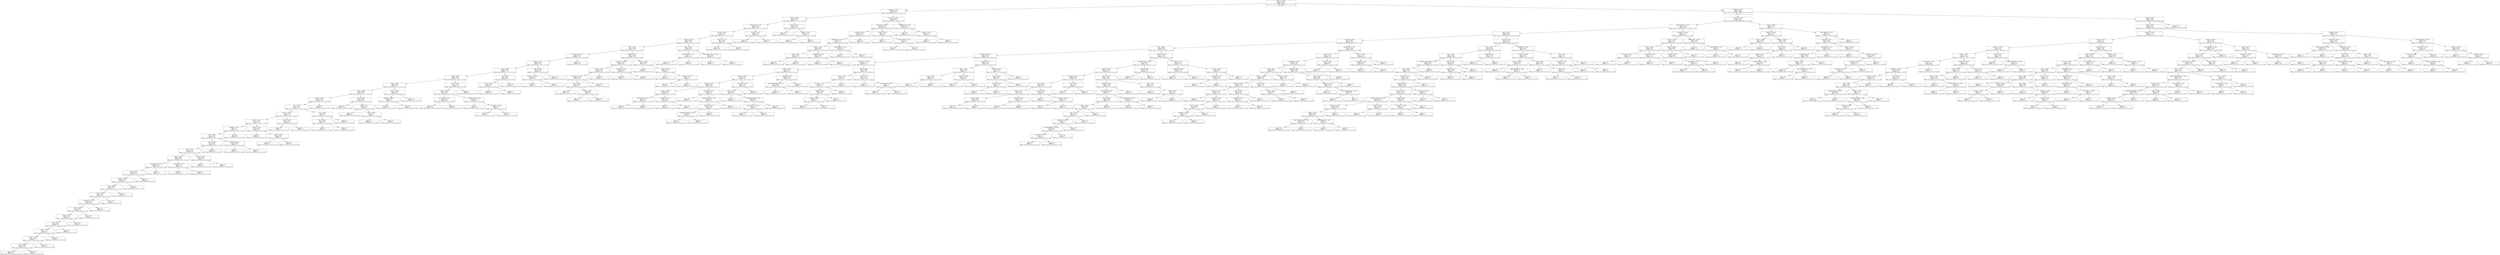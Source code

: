 digraph Tree {
node [shape=box] ;
0 [label="campus <= 0.008\ngini = 0.909\nsamples = 2400\nvalue = [357, 258, 222, 134, 233, 168, 187, 170, 173, 199\n149, 150]"] ;
1 [label="vaudeville <= 0.012\ngini = 0.573\nsamples = 572\nvalue = [310, 208, 13, 1, 6, 2, 5, 3, 1, 3, 15, 5]"] ;
0 -> 1 [labeldistance=2.5, labelangle=45, headlabel="True"] ;
2 [label="vacant <= 0.008\ngini = 0.545\nsamples = 473\nvalue = [287, 138, 8, 1, 6, 1, 5, 3, 1, 3, 15, 5]"] ;
1 -> 2 ;
3 [label="impressing <= 0.016\ngini = 0.526\nsamples = 441\nvalue = [282, 111, 8, 1, 6, 1, 5, 3, 1, 3, 15, 5]"] ;
2 -> 3 ;
4 [label="last years <= 0.01\ngini = 0.507\nsamples = 421\nvalue = [280, 93, 8, 1, 6, 1, 5, 3, 1, 3, 15, 5]"] ;
3 -> 4 ;
5 [label="mellow <= 0.011\ngini = 0.566\nsamples = 350\nvalue = [211, 91, 8, 1, 6, 1, 5, 3, 1, 3, 15, 5]"] ;
4 -> 5 ;
6 [label="ball <= 0.014\ngini = 0.544\nsamples = 325\nvalue = [206, 73, 7, 0, 6, 1, 5, 3, 1, 3, 15, 5]"] ;
5 -> 6 ;
7 [label="circumstances <= 0.01\ngini = 0.634\nsamples = 215\nvalue = [114, 60, 4, 0, 5, 1, 5, 2, 1, 3, 15, 5]"] ;
6 -> 7 ;
8 [label="lectures <= 0.011\ngini = 0.667\nsamples = 193\nvalue = [92, 60, 4, 0, 5, 1, 5, 2, 1, 3, 15, 5]"] ;
7 -> 8 ;
9 [label="album <= 0.005\ngini = 0.66\nsamples = 176\nvalue = [90, 46, 4, 0, 4, 1, 5, 2, 1, 3, 15, 5]"] ;
8 -> 9 ;
10 [label="filled <= 0.006\ngini = 0.622\nsamples = 166\nvalue = [90, 46, 4, 0, 4, 1, 5, 0, 1, 3, 12, 0]"] ;
9 -> 10 ;
11 [label="cities <= 0.007\ngini = 0.68\nsamples = 117\nvalue = [51, 40, 3, 0, 4, 1, 2, 0, 1, 3, 12, 0]"] ;
10 -> 11 ;
12 [label="result <= 0.006\ngini = 0.686\nsamples = 98\nvalue = [47, 25, 3, 0, 4, 1, 2, 0, 1, 3, 12, 0]"] ;
11 -> 12 ;
13 [label="appear <= 0.008\ngini = 0.761\nsamples = 68\nvalue = [22, 21, 2, 0, 4, 1, 2, 0, 1, 3, 12, 0]"] ;
12 -> 13 ;
14 [label="call <= 0.005\ngini = 0.742\nsamples = 65\nvalue = [22, 21, 2, 0, 1, 1, 2, 0, 1, 3, 12, 0]"] ;
13 -> 14 ;
15 [label="prices <= 0.004\ngini = 0.7\nsamples = 60\nvalue = [22, 21, 0, 0, 1, 0, 0, 0, 1, 3, 12, 0]"] ;
14 -> 15 ;
16 [label="phone <= 0.021\ngini = 0.707\nsamples = 52\nvalue = [21, 14, 0, 0, 1, 0, 0, 0, 1, 3, 12, 0]"] ;
15 -> 16 ;
17 [label="smoking <= 0.017\ngini = 0.7\nsamples = 44\nvalue = [19, 8, 0, 0, 1, 0, 0, 0, 1, 3, 12, 0]"] ;
16 -> 17 ;
18 [label="want <= 0.025\ngini = 0.687\nsamples = 42\nvalue = [19, 6, 0, 0, 1, 0, 0, 0, 1, 3, 12, 0]"] ;
17 -> 18 ;
19 [label="sent <= 0.004\ngini = 0.651\nsamples = 39\nvalue = [19, 4, 0, 0, 0, 0, 0, 0, 1, 3, 12, 0]"] ;
18 -> 19 ;
20 [label="tone <= 0.018\ngini = 0.678\nsamples = 35\nvalue = [15, 4, 0, 0, 0, 0, 0, 0, 1, 3, 12, 0]"] ;
19 -> 20 ;
21 [label="called <= 0.007\ngini = 0.654\nsamples = 32\nvalue = [14, 2, 0, 0, 0, 0, 0, 0, 1, 3, 12, 0]"] ;
20 -> 21 ;
22 [label="three games <= 0.056\ngini = 0.611\nsamples = 30\nvalue = [14, 1, 0, 0, 0, 0, 0, 0, 0, 3, 12, 0]"] ;
21 -> 22 ;
23 [label="iney <= 0.079\ngini = 0.585\nsamples = 29\nvalue = [14, 0, 0, 0, 0, 0, 0, 0, 0, 3, 12, 0]"] ;
22 -> 23 ;
24 [label="popular <= 0.027\ngini = 0.593\nsamples = 27\nvalue = [12, 0, 0, 0, 0, 0, 0, 0, 0, 3, 12, 0]"] ;
23 -> 24 ;
25 [label="iving <= 0.096\ngini = 0.595\nsamples = 25\nvalue = [10, 0, 0, 0, 0, 0, 0, 0, 0, 3, 12, 0]"] ;
24 -> 25 ;
26 [label="sags <= 0.333\ngini = 0.59\nsamples = 23\nvalue = [8, 0, 0, 0, 0, 0, 0, 0, 0, 3, 12, 0]"] ;
25 -> 26 ;
27 [label="discolored <= 0.156\ngini = 0.583\nsamples = 22\nvalue = [7, 0, 0, 0, 0, 0, 0, 0, 0, 3, 12, 0]"] ;
26 -> 27 ;
28 [label="book <= 0.015\ngini = 0.571\nsamples = 21\nvalue = [6, 0, 0, 0, 0, 0, 0, 0, 0, 3, 12, 0]"] ;
27 -> 28 ;
29 [label="helps <= 0.079\ngini = 0.555\nsamples = 20\nvalue = [5, 0, 0, 0, 0, 0, 0, 0, 0, 3, 12, 0]"] ;
28 -> 29 ;
30 [label="isti <= 0.357\ngini = 0.532\nsamples = 19\nvalue = [4, 0, 0, 0, 0, 0, 0, 0, 0, 3, 12, 0]"] ;
29 -> 30 ;
31 [label="issue <= 0.053\ngini = 0.5\nsamples = 18\nvalue = [3, 0, 0, 0, 0, 0, 0, 0, 0, 3, 12, 0]"] ;
30 -> 31 ;
32 [label="corner <= 0.282\ngini = 0.457\nsamples = 17\nvalue = [2, 0, 0, 0, 0, 0, 0, 0, 0, 3, 12, 0]"] ;
31 -> 32 ;
33 [label="divi <= 0.399\ngini = 0.398\nsamples = 16\nvalue = [1, 0, 0, 0, 0, 0, 0, 0, 0, 3, 12, 0]"] ;
32 -> 33 ;
34 [label="gini = 0.32\nsamples = 15\nvalue = [0, 0, 0, 0, 0, 0, 0, 0, 0, 3, 12, 0]"] ;
33 -> 34 ;
35 [label="gini = 0.0\nsamples = 1\nvalue = [1, 0, 0, 0, 0, 0, 0, 0, 0, 0, 0, 0]"] ;
33 -> 35 ;
36 [label="gini = 0.0\nsamples = 1\nvalue = [1, 0, 0, 0, 0, 0, 0, 0, 0, 0, 0, 0]"] ;
32 -> 36 ;
37 [label="gini = 0.0\nsamples = 1\nvalue = [1, 0, 0, 0, 0, 0, 0, 0, 0, 0, 0, 0]"] ;
31 -> 37 ;
38 [label="gini = 0.0\nsamples = 1\nvalue = [1, 0, 0, 0, 0, 0, 0, 0, 0, 0, 0, 0]"] ;
30 -> 38 ;
39 [label="gini = 0.0\nsamples = 1\nvalue = [1, 0, 0, 0, 0, 0, 0, 0, 0, 0, 0, 0]"] ;
29 -> 39 ;
40 [label="gini = 0.0\nsamples = 1\nvalue = [1, 0, 0, 0, 0, 0, 0, 0, 0, 0, 0, 0]"] ;
28 -> 40 ;
41 [label="gini = 0.0\nsamples = 1\nvalue = [1, 0, 0, 0, 0, 0, 0, 0, 0, 0, 0, 0]"] ;
27 -> 41 ;
42 [label="gini = 0.0\nsamples = 1\nvalue = [1, 0, 0, 0, 0, 0, 0, 0, 0, 0, 0, 0]"] ;
26 -> 42 ;
43 [label="gini = 0.0\nsamples = 2\nvalue = [2, 0, 0, 0, 0, 0, 0, 0, 0, 0, 0, 0]"] ;
25 -> 43 ;
44 [label="gini = 0.0\nsamples = 2\nvalue = [2, 0, 0, 0, 0, 0, 0, 0, 0, 0, 0, 0]"] ;
24 -> 44 ;
45 [label="gini = 0.0\nsamples = 2\nvalue = [2, 0, 0, 0, 0, 0, 0, 0, 0, 0, 0, 0]"] ;
23 -> 45 ;
46 [label="gini = 0.0\nsamples = 1\nvalue = [0, 1, 0, 0, 0, 0, 0, 0, 0, 0, 0, 0]"] ;
22 -> 46 ;
47 [label="introduces <= 0.011\ngini = 0.5\nsamples = 2\nvalue = [0, 1, 0, 0, 0, 0, 0, 0, 1, 0, 0, 0]"] ;
21 -> 47 ;
48 [label="gini = 0.0\nsamples = 1\nvalue = [0, 1, 0, 0, 0, 0, 0, 0, 0, 0, 0, 0]"] ;
47 -> 48 ;
49 [label="gini = 0.0\nsamples = 1\nvalue = [0, 0, 0, 0, 0, 0, 0, 0, 1, 0, 0, 0]"] ;
47 -> 49 ;
50 [label="tane <= 0.599\ngini = 0.444\nsamples = 3\nvalue = [1, 2, 0, 0, 0, 0, 0, 0, 0, 0, 0, 0]"] ;
20 -> 50 ;
51 [label="gini = 0.0\nsamples = 2\nvalue = [0, 2, 0, 0, 0, 0, 0, 0, 0, 0, 0, 0]"] ;
50 -> 51 ;
52 [label="gini = 0.0\nsamples = 1\nvalue = [1, 0, 0, 0, 0, 0, 0, 0, 0, 0, 0, 0]"] ;
50 -> 52 ;
53 [label="gini = 0.0\nsamples = 4\nvalue = [4, 0, 0, 0, 0, 0, 0, 0, 0, 0, 0, 0]"] ;
19 -> 53 ;
54 [label="national <= 0.024\ngini = 0.444\nsamples = 3\nvalue = [0, 2, 0, 0, 1, 0, 0, 0, 0, 0, 0, 0]"] ;
18 -> 54 ;
55 [label="gini = 0.0\nsamples = 2\nvalue = [0, 2, 0, 0, 0, 0, 0, 0, 0, 0, 0, 0]"] ;
54 -> 55 ;
56 [label="gini = 0.0\nsamples = 1\nvalue = [0, 0, 0, 0, 1, 0, 0, 0, 0, 0, 0, 0]"] ;
54 -> 56 ;
57 [label="gini = 0.0\nsamples = 2\nvalue = [0, 2, 0, 0, 0, 0, 0, 0, 0, 0, 0, 0]"] ;
17 -> 57 ;
58 [label="phone <= 0.08\ngini = 0.375\nsamples = 8\nvalue = [2, 6, 0, 0, 0, 0, 0, 0, 0, 0, 0, 0]"] ;
16 -> 58 ;
59 [label="gini = 0.0\nsamples = 5\nvalue = [0, 5, 0, 0, 0, 0, 0, 0, 0, 0, 0, 0]"] ;
58 -> 59 ;
60 [label="suited <= 0.076\ngini = 0.444\nsamples = 3\nvalue = [2, 1, 0, 0, 0, 0, 0, 0, 0, 0, 0, 0]"] ;
58 -> 60 ;
61 [label="gini = 0.0\nsamples = 2\nvalue = [2, 0, 0, 0, 0, 0, 0, 0, 0, 0, 0, 0]"] ;
60 -> 61 ;
62 [label="gini = 0.0\nsamples = 1\nvalue = [0, 1, 0, 0, 0, 0, 0, 0, 0, 0, 0, 0]"] ;
60 -> 62 ;
63 [label="hand <= 0.025\ngini = 0.219\nsamples = 8\nvalue = [1, 7, 0, 0, 0, 0, 0, 0, 0, 0, 0, 0]"] ;
15 -> 63 ;
64 [label="gini = 0.0\nsamples = 7\nvalue = [0, 7, 0, 0, 0, 0, 0, 0, 0, 0, 0, 0]"] ;
63 -> 64 ;
65 [label="gini = 0.0\nsamples = 1\nvalue = [1, 0, 0, 0, 0, 0, 0, 0, 0, 0, 0, 0]"] ;
63 -> 65 ;
66 [label="live <= 0.003\ngini = 0.64\nsamples = 5\nvalue = [0, 0, 2, 0, 0, 1, 2, 0, 0, 0, 0, 0]"] ;
14 -> 66 ;
67 [label="libs <= 0.021\ngini = 0.444\nsamples = 3\nvalue = [0, 0, 0, 0, 0, 1, 2, 0, 0, 0, 0, 0]"] ;
66 -> 67 ;
68 [label="gini = 0.0\nsamples = 2\nvalue = [0, 0, 0, 0, 0, 0, 2, 0, 0, 0, 0, 0]"] ;
67 -> 68 ;
69 [label="gini = 0.0\nsamples = 1\nvalue = [0, 0, 0, 0, 0, 1, 0, 0, 0, 0, 0, 0]"] ;
67 -> 69 ;
70 [label="gini = 0.0\nsamples = 2\nvalue = [0, 0, 2, 0, 0, 0, 0, 0, 0, 0, 0, 0]"] ;
66 -> 70 ;
71 [label="gini = 0.0\nsamples = 3\nvalue = [0, 0, 0, 0, 3, 0, 0, 0, 0, 0, 0, 0]"] ;
13 -> 71 ;
72 [label="stars <= 0.003\ngini = 0.287\nsamples = 30\nvalue = [25, 4, 1, 0, 0, 0, 0, 0, 0, 0, 0, 0]"] ;
12 -> 72 ;
73 [label="gini = 0.0\nsamples = 24\nvalue = [24, 0, 0, 0, 0, 0, 0, 0, 0, 0, 0, 0]"] ;
72 -> 73 ;
74 [label="times <= 0.01\ngini = 0.5\nsamples = 6\nvalue = [1, 4, 1, 0, 0, 0, 0, 0, 0, 0, 0, 0]"] ;
72 -> 74 ;
75 [label="gini = 0.0\nsamples = 4\nvalue = [0, 4, 0, 0, 0, 0, 0, 0, 0, 0, 0, 0]"] ;
74 -> 75 ;
76 [label="lived <= 0.004\ngini = 0.5\nsamples = 2\nvalue = [1, 0, 1, 0, 0, 0, 0, 0, 0, 0, 0, 0]"] ;
74 -> 76 ;
77 [label="gini = 0.0\nsamples = 1\nvalue = [1, 0, 0, 0, 0, 0, 0, 0, 0, 0, 0, 0]"] ;
76 -> 77 ;
78 [label="gini = 0.0\nsamples = 1\nvalue = [0, 0, 1, 0, 0, 0, 0, 0, 0, 0, 0, 0]"] ;
76 -> 78 ;
79 [label="mean <= 0.003\ngini = 0.332\nsamples = 19\nvalue = [4, 15, 0, 0, 0, 0, 0, 0, 0, 0, 0, 0]"] ;
11 -> 79 ;
80 [label="right like <= 0.016\ngini = 0.32\nsamples = 5\nvalue = [4, 1, 0, 0, 0, 0, 0, 0, 0, 0, 0, 0]"] ;
79 -> 80 ;
81 [label="gini = 0.0\nsamples = 4\nvalue = [4, 0, 0, 0, 0, 0, 0, 0, 0, 0, 0, 0]"] ;
80 -> 81 ;
82 [label="gini = 0.0\nsamples = 1\nvalue = [0, 1, 0, 0, 0, 0, 0, 0, 0, 0, 0, 0]"] ;
80 -> 82 ;
83 [label="gini = 0.0\nsamples = 14\nvalue = [0, 14, 0, 0, 0, 0, 0, 0, 0, 0, 0, 0]"] ;
79 -> 83 ;
84 [label="suits <= 0.005\ngini = 0.347\nsamples = 49\nvalue = [39, 6, 1, 0, 0, 0, 3, 0, 0, 0, 0, 0]"] ;
10 -> 84 ;
85 [label="worst <= 0.004\ngini = 0.242\nsamples = 45\nvalue = [39, 2, 1, 0, 0, 0, 3, 0, 0, 0, 0, 0]"] ;
84 -> 85 ;
86 [label="arts society <= 0.013\ngini = 0.093\nsamples = 41\nvalue = [39, 0, 0, 0, 0, 0, 2, 0, 0, 0, 0, 0]"] ;
85 -> 86 ;
87 [label="gini = 0.0\nsamples = 39\nvalue = [39, 0, 0, 0, 0, 0, 0, 0, 0, 0, 0, 0]"] ;
86 -> 87 ;
88 [label="gini = 0.0\nsamples = 2\nvalue = [0, 0, 0, 0, 0, 0, 2, 0, 0, 0, 0, 0]"] ;
86 -> 88 ;
89 [label="communication <= 0.003\ngini = 0.625\nsamples = 4\nvalue = [0, 2, 1, 0, 0, 0, 1, 0, 0, 0, 0, 0]"] ;
85 -> 89 ;
90 [label="gini = 0.0\nsamples = 2\nvalue = [0, 2, 0, 0, 0, 0, 0, 0, 0, 0, 0, 0]"] ;
89 -> 90 ;
91 [label="purchased <= 0.008\ngini = 0.5\nsamples = 2\nvalue = [0, 0, 1, 0, 0, 0, 1, 0, 0, 0, 0, 0]"] ;
89 -> 91 ;
92 [label="gini = 0.0\nsamples = 1\nvalue = [0, 0, 1, 0, 0, 0, 0, 0, 0, 0, 0, 0]"] ;
91 -> 92 ;
93 [label="gini = 0.0\nsamples = 1\nvalue = [0, 0, 0, 0, 0, 0, 1, 0, 0, 0, 0, 0]"] ;
91 -> 93 ;
94 [label="gini = 0.0\nsamples = 4\nvalue = [0, 4, 0, 0, 0, 0, 0, 0, 0, 0, 0, 0]"] ;
84 -> 94 ;
95 [label="cial <= 0.006\ngini = 0.62\nsamples = 10\nvalue = [0, 0, 0, 0, 0, 0, 0, 2, 0, 0, 3, 5]"] ;
9 -> 95 ;
96 [label="active <= 0.002\ngini = 0.48\nsamples = 5\nvalue = [0, 0, 0, 0, 0, 0, 0, 2, 0, 0, 3, 0]"] ;
95 -> 96 ;
97 [label="gini = 0.0\nsamples = 2\nvalue = [0, 0, 0, 0, 0, 0, 0, 2, 0, 0, 0, 0]"] ;
96 -> 97 ;
98 [label="gini = 0.0\nsamples = 3\nvalue = [0, 0, 0, 0, 0, 0, 0, 0, 0, 0, 3, 0]"] ;
96 -> 98 ;
99 [label="gini = 0.0\nsamples = 5\nvalue = [0, 0, 0, 0, 0, 0, 0, 0, 0, 0, 0, 5]"] ;
95 -> 99 ;
100 [label="boys <= 0.003\ngini = 0.304\nsamples = 17\nvalue = [2, 14, 0, 0, 1, 0, 0, 0, 0, 0, 0, 0]"] ;
8 -> 100 ;
101 [label="continuing <= 0.011\ngini = 0.444\nsamples = 3\nvalue = [2, 0, 0, 0, 1, 0, 0, 0, 0, 0, 0, 0]"] ;
100 -> 101 ;
102 [label="gini = 0.0\nsamples = 2\nvalue = [2, 0, 0, 0, 0, 0, 0, 0, 0, 0, 0, 0]"] ;
101 -> 102 ;
103 [label="gini = 0.0\nsamples = 1\nvalue = [0, 0, 0, 0, 1, 0, 0, 0, 0, 0, 0, 0]"] ;
101 -> 103 ;
104 [label="gini = 0.0\nsamples = 14\nvalue = [0, 14, 0, 0, 0, 0, 0, 0, 0, 0, 0, 0]"] ;
100 -> 104 ;
105 [label="gini = 0.0\nsamples = 22\nvalue = [22, 0, 0, 0, 0, 0, 0, 0, 0, 0, 0, 0]"] ;
7 -> 105 ;
106 [label="activities <= 0.011\ngini = 0.286\nsamples = 110\nvalue = [92, 13, 3, 0, 1, 0, 0, 1, 0, 0, 0, 0]"] ;
6 -> 106 ;
107 [label="economics <= 0.009\ngini = 0.191\nsamples = 97\nvalue = [87, 6, 2, 0, 1, 0, 0, 1, 0, 0, 0, 0]"] ;
106 -> 107 ;
108 [label="origin <= 0.018\ngini = 0.126\nsamples = 91\nvalue = [85, 2, 2, 0, 1, 0, 0, 1, 0, 0, 0, 0]"] ;
107 -> 108 ;
109 [label="executives <= 0.006\ngini = 0.087\nsamples = 89\nvalue = [85, 0, 2, 0, 1, 0, 0, 1, 0, 0, 0, 0]"] ;
108 -> 109 ;
110 [label="girl <= 0.021\ngini = 0.045\nsamples = 87\nvalue = [85, 0, 0, 0, 1, 0, 0, 1, 0, 0, 0, 0]"] ;
109 -> 110 ;
111 [label="gini = 0.0\nsamples = 85\nvalue = [85, 0, 0, 0, 0, 0, 0, 0, 0, 0, 0, 0]"] ;
110 -> 111 ;
112 [label="brown <= 0.011\ngini = 0.5\nsamples = 2\nvalue = [0, 0, 0, 0, 1, 0, 0, 1, 0, 0, 0, 0]"] ;
110 -> 112 ;
113 [label="gini = 0.0\nsamples = 1\nvalue = [0, 0, 0, 0, 0, 0, 0, 1, 0, 0, 0, 0]"] ;
112 -> 113 ;
114 [label="gini = 0.0\nsamples = 1\nvalue = [0, 0, 0, 0, 1, 0, 0, 0, 0, 0, 0, 0]"] ;
112 -> 114 ;
115 [label="gini = 0.0\nsamples = 2\nvalue = [0, 0, 2, 0, 0, 0, 0, 0, 0, 0, 0, 0]"] ;
109 -> 115 ;
116 [label="gini = 0.0\nsamples = 2\nvalue = [0, 2, 0, 0, 0, 0, 0, 0, 0, 0, 0, 0]"] ;
108 -> 116 ;
117 [label="receiving <= 0.004\ngini = 0.444\nsamples = 6\nvalue = [2, 4, 0, 0, 0, 0, 0, 0, 0, 0, 0, 0]"] ;
107 -> 117 ;
118 [label="gini = 0.0\nsamples = 4\nvalue = [0, 4, 0, 0, 0, 0, 0, 0, 0, 0, 0, 0]"] ;
117 -> 118 ;
119 [label="gini = 0.0\nsamples = 2\nvalue = [2, 0, 0, 0, 0, 0, 0, 0, 0, 0, 0, 0]"] ;
117 -> 119 ;
120 [label="weeks <= 0.006\ngini = 0.556\nsamples = 13\nvalue = [5, 7, 1, 0, 0, 0, 0, 0, 0, 0, 0, 0]"] ;
106 -> 120 ;
121 [label="gini = 0.0\nsamples = 6\nvalue = [0, 6, 0, 0, 0, 0, 0, 0, 0, 0, 0, 0]"] ;
120 -> 121 ;
122 [label="drama <= 0.011\ngini = 0.449\nsamples = 7\nvalue = [5, 1, 1, 0, 0, 0, 0, 0, 0, 0, 0, 0]"] ;
120 -> 122 ;
123 [label="gini = 0.0\nsamples = 5\nvalue = [5, 0, 0, 0, 0, 0, 0, 0, 0, 0, 0, 0]"] ;
122 -> 123 ;
124 [label="reading <= 0.003\ngini = 0.5\nsamples = 2\nvalue = [0, 1, 1, 0, 0, 0, 0, 0, 0, 0, 0, 0]"] ;
122 -> 124 ;
125 [label="gini = 0.0\nsamples = 1\nvalue = [0, 1, 0, 0, 0, 0, 0, 0, 0, 0, 0, 0]"] ;
124 -> 125 ;
126 [label="gini = 0.0\nsamples = 1\nvalue = [0, 0, 1, 0, 0, 0, 0, 0, 0, 0, 0, 0]"] ;
124 -> 126 ;
127 [label="open <= 0.011\ngini = 0.438\nsamples = 25\nvalue = [5, 18, 1, 1, 0, 0, 0, 0, 0, 0, 0, 0]"] ;
5 -> 127 ;
128 [label="school another <= 0.01\ngini = 0.1\nsamples = 19\nvalue = [0, 18, 1, 0, 0, 0, 0, 0, 0, 0, 0, 0]"] ;
127 -> 128 ;
129 [label="gini = 0.0\nsamples = 18\nvalue = [0, 18, 0, 0, 0, 0, 0, 0, 0, 0, 0, 0]"] ;
128 -> 129 ;
130 [label="gini = 0.0\nsamples = 1\nvalue = [0, 0, 1, 0, 0, 0, 0, 0, 0, 0, 0, 0]"] ;
128 -> 130 ;
131 [label="points respectively <= 0.008\ngini = 0.278\nsamples = 6\nvalue = [5, 0, 0, 1, 0, 0, 0, 0, 0, 0, 0, 0]"] ;
127 -> 131 ;
132 [label="gini = 0.0\nsamples = 5\nvalue = [5, 0, 0, 0, 0, 0, 0, 0, 0, 0, 0, 0]"] ;
131 -> 132 ;
133 [label="gini = 0.0\nsamples = 1\nvalue = [0, 0, 0, 1, 0, 0, 0, 0, 0, 0, 0, 0]"] ;
131 -> 133 ;
134 [label="species <= 0.017\ngini = 0.055\nsamples = 71\nvalue = [69, 2, 0, 0, 0, 0, 0, 0, 0, 0, 0, 0]"] ;
4 -> 134 ;
135 [label="gini = 0.0\nsamples = 69\nvalue = [69, 0, 0, 0, 0, 0, 0, 0, 0, 0, 0, 0]"] ;
134 -> 135 ;
136 [label="gini = 0.0\nsamples = 2\nvalue = [0, 2, 0, 0, 0, 0, 0, 0, 0, 0, 0, 0]"] ;
134 -> 136 ;
137 [label="associate <= 0.01\ngini = 0.18\nsamples = 20\nvalue = [2, 18, 0, 0, 0, 0, 0, 0, 0, 0, 0, 0]"] ;
3 -> 137 ;
138 [label="gini = 0.0\nsamples = 18\nvalue = [0, 18, 0, 0, 0, 0, 0, 0, 0, 0, 0, 0]"] ;
137 -> 138 ;
139 [label="gini = 0.0\nsamples = 2\nvalue = [2, 0, 0, 0, 0, 0, 0, 0, 0, 0, 0, 0]"] ;
137 -> 139 ;
140 [label="words <= 0.012\ngini = 0.264\nsamples = 32\nvalue = [5, 27, 0, 0, 0, 0, 0, 0, 0, 0, 0, 0]"] ;
2 -> 140 ;
141 [label="gini = 0.0\nsamples = 26\nvalue = [0, 26, 0, 0, 0, 0, 0, 0, 0, 0, 0, 0]"] ;
140 -> 141 ;
142 [label="already <= 0.013\ngini = 0.278\nsamples = 6\nvalue = [5, 1, 0, 0, 0, 0, 0, 0, 0, 0, 0, 0]"] ;
140 -> 142 ;
143 [label="gini = 0.0\nsamples = 5\nvalue = [5, 0, 0, 0, 0, 0, 0, 0, 0, 0, 0, 0]"] ;
142 -> 143 ;
144 [label="gini = 0.0\nsamples = 1\nvalue = [0, 1, 0, 0, 0, 0, 0, 0, 0, 0, 0, 0]"] ;
142 -> 144 ;
145 [label="last years <= 0.011\ngini = 0.443\nsamples = 99\nvalue = [23, 70, 5, 0, 0, 1, 0, 0, 0, 0, 0, 0]"] ;
1 -> 145 ;
146 [label="recent years <= 0.012\ngini = 0.358\nsamples = 88\nvalue = [14, 69, 4, 0, 0, 1, 0, 0, 0, 0, 0, 0]"] ;
145 -> 146 ;
147 [label="instituted <= 0.014\ngini = 0.276\nsamples = 82\nvalue = [10, 69, 3, 0, 0, 0, 0, 0, 0, 0, 0, 0]"] ;
146 -> 147 ;
148 [label="expenditures <= 0.022\ngini = 0.21\nsamples = 78\nvalue = [6, 69, 3, 0, 0, 0, 0, 0, 0, 0, 0, 0]"] ;
147 -> 148 ;
149 [label="ceased <= 0.015\ngini = 0.128\nsamples = 74\nvalue = [3, 69, 2, 0, 0, 0, 0, 0, 0, 0, 0, 0]"] ;
148 -> 149 ;
150 [label="weary <= 0.018\ngini = 0.055\nsamples = 71\nvalue = [2, 69, 0, 0, 0, 0, 0, 0, 0, 0, 0, 0]"] ;
149 -> 150 ;
151 [label="gini = 0.0\nsamples = 69\nvalue = [0, 69, 0, 0, 0, 0, 0, 0, 0, 0, 0, 0]"] ;
150 -> 151 ;
152 [label="gini = 0.0\nsamples = 2\nvalue = [2, 0, 0, 0, 0, 0, 0, 0, 0, 0, 0, 0]"] ;
150 -> 152 ;
153 [label="coming back <= 0.007\ngini = 0.444\nsamples = 3\nvalue = [1, 0, 2, 0, 0, 0, 0, 0, 0, 0, 0, 0]"] ;
149 -> 153 ;
154 [label="gini = 0.0\nsamples = 2\nvalue = [0, 0, 2, 0, 0, 0, 0, 0, 0, 0, 0, 0]"] ;
153 -> 154 ;
155 [label="gini = 0.0\nsamples = 1\nvalue = [1, 0, 0, 0, 0, 0, 0, 0, 0, 0, 0, 0]"] ;
153 -> 155 ;
156 [label="single doubles <= 0.014\ngini = 0.375\nsamples = 4\nvalue = [3, 0, 1, 0, 0, 0, 0, 0, 0, 0, 0, 0]"] ;
148 -> 156 ;
157 [label="gini = 0.0\nsamples = 3\nvalue = [3, 0, 0, 0, 0, 0, 0, 0, 0, 0, 0, 0]"] ;
156 -> 157 ;
158 [label="gini = 0.0\nsamples = 1\nvalue = [0, 0, 1, 0, 0, 0, 0, 0, 0, 0, 0, 0]"] ;
156 -> 158 ;
159 [label="gini = 0.0\nsamples = 4\nvalue = [4, 0, 0, 0, 0, 0, 0, 0, 0, 0, 0, 0]"] ;
147 -> 159 ;
160 [label="usually <= 0.004\ngini = 0.5\nsamples = 6\nvalue = [4, 0, 1, 0, 0, 1, 0, 0, 0, 0, 0, 0]"] ;
146 -> 160 ;
161 [label="gini = 0.0\nsamples = 4\nvalue = [4, 0, 0, 0, 0, 0, 0, 0, 0, 0, 0, 0]"] ;
160 -> 161 ;
162 [label="various events <= 0.013\ngini = 0.5\nsamples = 2\nvalue = [0, 0, 1, 0, 0, 1, 0, 0, 0, 0, 0, 0]"] ;
160 -> 162 ;
163 [label="gini = 0.0\nsamples = 1\nvalue = [0, 0, 0, 0, 0, 1, 0, 0, 0, 0, 0, 0]"] ;
162 -> 163 ;
164 [label="gini = 0.0\nsamples = 1\nvalue = [0, 0, 1, 0, 0, 0, 0, 0, 0, 0, 0, 0]"] ;
162 -> 164 ;
165 [label="expenditure <= 0.008\ngini = 0.314\nsamples = 11\nvalue = [9, 1, 1, 0, 0, 0, 0, 0, 0, 0, 0, 0]"] ;
145 -> 165 ;
166 [label="gini = 0.0\nsamples = 9\nvalue = [9, 0, 0, 0, 0, 0, 0, 0, 0, 0, 0, 0]"] ;
165 -> 166 ;
167 [label="general <= 0.008\ngini = 0.5\nsamples = 2\nvalue = [0, 1, 1, 0, 0, 0, 0, 0, 0, 0, 0, 0]"] ;
165 -> 167 ;
168 [label="gini = 0.0\nsamples = 1\nvalue = [0, 1, 0, 0, 0, 0, 0, 0, 0, 0, 0, 0]"] ;
167 -> 168 ;
169 [label="gini = 0.0\nsamples = 1\nvalue = [0, 0, 1, 0, 0, 0, 0, 0, 0, 0, 0, 0]"] ;
167 -> 169 ;
170 [label="computer <= 0.002\ngini = 0.906\nsamples = 1828\nvalue = [47, 50, 209, 133, 227, 166, 182, 167, 172, 196\n134, 145]"] ;
0 -> 170 [labeldistance=2.5, labelangle=-45, headlabel="False"] ;
171 [label="basket ball <= 0.003\ngini = 0.84\nsamples = 968\nvalue = [47, 50, 209, 133, 226, 148, 92, 46, 7, 3, 2, 5]"] ;
170 -> 171 ;
172 [label="night students <= 0.013\ngini = 0.835\nsamples = 792\nvalue = [38, 37, 79, 118, 219, 147, 92, 46, 7, 2, 2, 5]"] ;
171 -> 172 ;
173 [label="boys <= 0.011\ngini = 0.812\nsamples = 680\nvalue = [32, 32, 70, 29, 216, 147, 92, 46, 7, 2, 2, 5]"] ;
172 -> 173 ;
174 [label="cigarette <= 0.008\ngini = 0.826\nsamples = 441\nvalue = [26, 21, 46, 4, 66, 127, 89, 46, 7, 2, 2, 5]"] ;
173 -> 174 ;
175 [label="area <= 0.007\ngini = 0.853\nsamples = 273\nvalue = [26, 17, 37, 2, 37, 27, 68, 43, 7, 2, 2, 5]"] ;
174 -> 175 ;
176 [label="intramural <= 0.003\ngini = 0.836\nsamples = 135\nvalue = [26, 17, 35, 2, 24, 8, 9, 6, 5, 0, 1, 2]"] ;
175 -> 176 ;
177 [label="outstanding <= 0.003\ngini = 0.775\nsamples = 101\nvalue = [26, 17, 35, 1, 3, 0, 7, 4, 5, 0, 1, 2]"] ;
176 -> 177 ;
178 [label="schools <= 0.014\ngini = 0.762\nsamples = 67\nvalue = [26, 16, 8, 0, 1, 0, 6, 3, 5, 0, 1, 1]"] ;
177 -> 178 ;
179 [label="feature <= 0.002\ngini = 0.83\nsamples = 43\nvalue = [7, 12, 7, 0, 1, 0, 6, 3, 5, 0, 1, 1]"] ;
178 -> 179 ;
180 [label="enough <= 0.006\ngini = 0.794\nsamples = 23\nvalue = [6, 1, 0, 0, 0, 0, 6, 3, 5, 0, 1, 1]"] ;
179 -> 180 ;
181 [label="minute <= 0.004\ngini = 0.615\nsamples = 13\nvalue = [0, 0, 0, 0, 0, 0, 6, 2, 5, 0, 0, 0]"] ;
180 -> 181 ;
182 [label="environment <= 0.017\ngini = 0.245\nsamples = 7\nvalue = [0, 0, 0, 0, 0, 0, 6, 1, 0, 0, 0, 0]"] ;
181 -> 182 ;
183 [label="gini = 0.0\nsamples = 6\nvalue = [0, 0, 0, 0, 0, 0, 6, 0, 0, 0, 0, 0]"] ;
182 -> 183 ;
184 [label="gini = 0.0\nsamples = 1\nvalue = [0, 0, 0, 0, 0, 0, 0, 1, 0, 0, 0, 0]"] ;
182 -> 184 ;
185 [label="thickens <= 0.017\ngini = 0.278\nsamples = 6\nvalue = [0, 0, 0, 0, 0, 0, 0, 1, 5, 0, 0, 0]"] ;
181 -> 185 ;
186 [label="gini = 0.0\nsamples = 5\nvalue = [0, 0, 0, 0, 0, 0, 0, 0, 5, 0, 0, 0]"] ;
185 -> 186 ;
187 [label="gini = 0.0\nsamples = 1\nvalue = [0, 0, 0, 0, 0, 0, 0, 1, 0, 0, 0, 0]"] ;
185 -> 187 ;
188 [label="providing <= 0.004\ngini = 0.6\nsamples = 10\nvalue = [6, 1, 0, 0, 0, 0, 0, 1, 0, 0, 1, 1]"] ;
180 -> 188 ;
189 [label="gini = 0.0\nsamples = 6\nvalue = [6, 0, 0, 0, 0, 0, 0, 0, 0, 0, 0, 0]"] ;
188 -> 189 ;
190 [label="movement would <= 0.012\ngini = 0.75\nsamples = 4\nvalue = [0, 1, 0, 0, 0, 0, 0, 1, 0, 0, 1, 1]"] ;
188 -> 190 ;
191 [label="ambition <= 0.007\ngini = 0.667\nsamples = 3\nvalue = [0, 1, 0, 0, 0, 0, 0, 1, 0, 0, 1, 0]"] ;
190 -> 191 ;
192 [label="privileges students <= 0.021\ngini = 0.5\nsamples = 2\nvalue = [0, 0, 0, 0, 0, 0, 0, 1, 0, 0, 1, 0]"] ;
191 -> 192 ;
193 [label="gini = 0.0\nsamples = 1\nvalue = [0, 0, 0, 0, 0, 0, 0, 0, 0, 0, 1, 0]"] ;
192 -> 193 ;
194 [label="gini = 0.0\nsamples = 1\nvalue = [0, 0, 0, 0, 0, 0, 0, 1, 0, 0, 0, 0]"] ;
192 -> 194 ;
195 [label="gini = 0.0\nsamples = 1\nvalue = [0, 1, 0, 0, 0, 0, 0, 0, 0, 0, 0, 0]"] ;
191 -> 195 ;
196 [label="gini = 0.0\nsamples = 1\nvalue = [0, 0, 0, 0, 0, 0, 0, 0, 0, 0, 0, 1]"] ;
190 -> 196 ;
197 [label="scholastic <= 0.014\ngini = 0.57\nsamples = 20\nvalue = [1, 11, 7, 0, 1, 0, 0, 0, 0, 0, 0, 0]"] ;
179 -> 197 ;
198 [label="extra <= 0.007\ngini = 0.367\nsamples = 14\nvalue = [1, 11, 1, 0, 1, 0, 0, 0, 0, 0, 0, 0]"] ;
197 -> 198 ;
199 [label="gini = 0.0\nsamples = 11\nvalue = [0, 11, 0, 0, 0, 0, 0, 0, 0, 0, 0, 0]"] ;
198 -> 199 ;
200 [label="symphonic poem <= 0.013\ngini = 0.667\nsamples = 3\nvalue = [1, 0, 1, 0, 1, 0, 0, 0, 0, 0, 0, 0]"] ;
198 -> 200 ;
201 [label="present policy <= 0.011\ngini = 0.5\nsamples = 2\nvalue = [1, 0, 0, 0, 1, 0, 0, 0, 0, 0, 0, 0]"] ;
200 -> 201 ;
202 [label="gini = 0.0\nsamples = 1\nvalue = [1, 0, 0, 0, 0, 0, 0, 0, 0, 0, 0, 0]"] ;
201 -> 202 ;
203 [label="gini = 0.0\nsamples = 1\nvalue = [0, 0, 0, 0, 1, 0, 0, 0, 0, 0, 0, 0]"] ;
201 -> 203 ;
204 [label="gini = 0.0\nsamples = 1\nvalue = [0, 0, 1, 0, 0, 0, 0, 0, 0, 0, 0, 0]"] ;
200 -> 204 ;
205 [label="gini = 0.0\nsamples = 6\nvalue = [0, 0, 6, 0, 0, 0, 0, 0, 0, 0, 0, 0]"] ;
197 -> 205 ;
206 [label="attention <= 0.008\ngini = 0.344\nsamples = 24\nvalue = [19, 4, 1, 0, 0, 0, 0, 0, 0, 0, 0, 0]"] ;
178 -> 206 ;
207 [label="intensely interested <= 0.015\ngini = 0.095\nsamples = 20\nvalue = [19, 0, 1, 0, 0, 0, 0, 0, 0, 0, 0, 0]"] ;
206 -> 207 ;
208 [label="gini = 0.0\nsamples = 19\nvalue = [19, 0, 0, 0, 0, 0, 0, 0, 0, 0, 0, 0]"] ;
207 -> 208 ;
209 [label="gini = 0.0\nsamples = 1\nvalue = [0, 0, 1, 0, 0, 0, 0, 0, 0, 0, 0, 0]"] ;
207 -> 209 ;
210 [label="gini = 0.0\nsamples = 4\nvalue = [0, 4, 0, 0, 0, 0, 0, 0, 0, 0, 0, 0]"] ;
206 -> 210 ;
211 [label="spirit <= 0.007\ngini = 0.362\nsamples = 34\nvalue = [0, 1, 27, 1, 2, 0, 1, 1, 0, 0, 0, 1]"] ;
177 -> 211 ;
212 [label="insects <= 0.01\ngini = 0.8\nsamples = 5\nvalue = [0, 0, 0, 1, 1, 0, 1, 1, 0, 0, 0, 1]"] ;
211 -> 212 ;
213 [label="abhorrent <= 0.017\ngini = 0.75\nsamples = 4\nvalue = [0, 0, 0, 1, 1, 0, 1, 1, 0, 0, 0, 0]"] ;
212 -> 213 ;
214 [label="apple <= 0.009\ngini = 0.667\nsamples = 3\nvalue = [0, 0, 0, 1, 1, 0, 1, 0, 0, 0, 0, 0]"] ;
213 -> 214 ;
215 [label="melody <= 0.006\ngini = 0.5\nsamples = 2\nvalue = [0, 0, 0, 1, 0, 0, 1, 0, 0, 0, 0, 0]"] ;
214 -> 215 ;
216 [label="gini = 0.0\nsamples = 1\nvalue = [0, 0, 0, 0, 0, 0, 1, 0, 0, 0, 0, 0]"] ;
215 -> 216 ;
217 [label="gini = 0.0\nsamples = 1\nvalue = [0, 0, 0, 1, 0, 0, 0, 0, 0, 0, 0, 0]"] ;
215 -> 217 ;
218 [label="gini = 0.0\nsamples = 1\nvalue = [0, 0, 0, 0, 1, 0, 0, 0, 0, 0, 0, 0]"] ;
214 -> 218 ;
219 [label="gini = 0.0\nsamples = 1\nvalue = [0, 0, 0, 0, 0, 0, 0, 1, 0, 0, 0, 0]"] ;
213 -> 219 ;
220 [label="gini = 0.0\nsamples = 1\nvalue = [0, 0, 0, 0, 0, 0, 0, 0, 0, 0, 0, 1]"] ;
212 -> 220 ;
221 [label="senior <= 0.012\ngini = 0.131\nsamples = 29\nvalue = [0, 1, 27, 0, 1, 0, 0, 0, 0, 0, 0, 0]"] ;
211 -> 221 ;
222 [label="gini = 0.0\nsamples = 27\nvalue = [0, 0, 27, 0, 0, 0, 0, 0, 0, 0, 0, 0]"] ;
221 -> 222 ;
223 [label="good powerful <= 0.015\ngini = 0.5\nsamples = 2\nvalue = [0, 1, 0, 0, 1, 0, 0, 0, 0, 0, 0, 0]"] ;
221 -> 223 ;
224 [label="gini = 0.0\nsamples = 1\nvalue = [0, 0, 0, 0, 1, 0, 0, 0, 0, 0, 0, 0]"] ;
223 -> 224 ;
225 [label="gini = 0.0\nsamples = 1\nvalue = [0, 1, 0, 0, 0, 0, 0, 0, 0, 0, 0, 0]"] ;
223 -> 225 ;
226 [label="winning <= 0.01\ngini = 0.555\nsamples = 34\nvalue = [0, 0, 0, 1, 21, 8, 2, 2, 0, 0, 0, 0]"] ;
176 -> 226 ;
227 [label="effects <= 0.01\ngini = 0.295\nsamples = 24\nvalue = [0, 0, 0, 0, 20, 1, 1, 2, 0, 0, 0, 0]"] ;
226 -> 227 ;
228 [label="prop <= 0.017\ngini = 0.091\nsamples = 21\nvalue = [0, 0, 0, 0, 20, 1, 0, 0, 0, 0, 0, 0]"] ;
227 -> 228 ;
229 [label="gini = 0.0\nsamples = 20\nvalue = [0, 0, 0, 0, 20, 0, 0, 0, 0, 0, 0, 0]"] ;
228 -> 229 ;
230 [label="gini = 0.0\nsamples = 1\nvalue = [0, 0, 0, 0, 0, 1, 0, 0, 0, 0, 0, 0]"] ;
228 -> 230 ;
231 [label="explore <= 0.004\ngini = 0.444\nsamples = 3\nvalue = [0, 0, 0, 0, 0, 0, 1, 2, 0, 0, 0, 0]"] ;
227 -> 231 ;
232 [label="gini = 0.0\nsamples = 1\nvalue = [0, 0, 0, 0, 0, 0, 1, 0, 0, 0, 0, 0]"] ;
231 -> 232 ;
233 [label="gini = 0.0\nsamples = 2\nvalue = [0, 0, 0, 0, 0, 0, 0, 2, 0, 0, 0, 0]"] ;
231 -> 233 ;
234 [label="provide <= 0.009\ngini = 0.48\nsamples = 10\nvalue = [0, 0, 0, 1, 1, 7, 1, 0, 0, 0, 0, 0]"] ;
226 -> 234 ;
235 [label="judges <= 0.01\ngini = 0.667\nsamples = 3\nvalue = [0, 0, 0, 1, 1, 0, 1, 0, 0, 0, 0, 0]"] ;
234 -> 235 ;
236 [label="readily <= 0.008\ngini = 0.5\nsamples = 2\nvalue = [0, 0, 0, 0, 1, 0, 1, 0, 0, 0, 0, 0]"] ;
235 -> 236 ;
237 [label="gini = 0.0\nsamples = 1\nvalue = [0, 0, 0, 0, 0, 0, 1, 0, 0, 0, 0, 0]"] ;
236 -> 237 ;
238 [label="gini = 0.0\nsamples = 1\nvalue = [0, 0, 0, 0, 1, 0, 0, 0, 0, 0, 0, 0]"] ;
236 -> 238 ;
239 [label="gini = 0.0\nsamples = 1\nvalue = [0, 0, 0, 1, 0, 0, 0, 0, 0, 0, 0, 0]"] ;
235 -> 239 ;
240 [label="gini = 0.0\nsamples = 7\nvalue = [0, 0, 0, 0, 0, 7, 0, 0, 0, 0, 0, 0]"] ;
234 -> 240 ;
241 [label="pollution <= 0.004\ngini = 0.716\nsamples = 138\nvalue = [0, 0, 2, 0, 13, 19, 59, 37, 2, 2, 1, 3]"] ;
175 -> 241 ;
242 [label="evening school <= 0.004\ngini = 0.687\nsamples = 110\nvalue = [0, 0, 2, 0, 13, 18, 55, 16, 2, 2, 1, 1]"] ;
241 -> 242 ;
243 [label="actually <= 0.008\ngini = 0.632\nsamples = 97\nvalue = [0, 0, 2, 0, 8, 10, 55, 16, 2, 2, 1, 1]"] ;
242 -> 243 ;
244 [label="promotion <= 0.013\ngini = 0.424\nsamples = 63\nvalue = [0, 0, 1, 0, 6, 4, 47, 5, 0, 0, 0, 0]"] ;
243 -> 244 ;
245 [label="soul <= 0.003\ngini = 0.309\nsamples = 57\nvalue = [0, 0, 1, 0, 3, 1, 47, 5, 0, 0, 0, 0]"] ;
244 -> 245 ;
246 [label="fond <= 0.014\ngini = 0.154\nsamples = 49\nvalue = [0, 0, 1, 0, 2, 1, 45, 0, 0, 0, 0, 0]"] ;
245 -> 246 ;
247 [label="brings <= 0.011\ngini = 0.043\nsamples = 46\nvalue = [0, 0, 0, 0, 0, 1, 45, 0, 0, 0, 0, 0]"] ;
246 -> 247 ;
248 [label="gini = 0.0\nsamples = 45\nvalue = [0, 0, 0, 0, 0, 0, 45, 0, 0, 0, 0, 0]"] ;
247 -> 248 ;
249 [label="gini = 0.0\nsamples = 1\nvalue = [0, 0, 0, 0, 0, 1, 0, 0, 0, 0, 0, 0]"] ;
247 -> 249 ;
250 [label="requests <= 0.004\ngini = 0.444\nsamples = 3\nvalue = [0, 0, 1, 0, 2, 0, 0, 0, 0, 0, 0, 0]"] ;
246 -> 250 ;
251 [label="gini = 0.0\nsamples = 2\nvalue = [0, 0, 0, 0, 2, 0, 0, 0, 0, 0, 0, 0]"] ;
250 -> 251 ;
252 [label="gini = 0.0\nsamples = 1\nvalue = [0, 0, 1, 0, 0, 0, 0, 0, 0, 0, 0, 0]"] ;
250 -> 252 ;
253 [label="elect <= 0.005\ngini = 0.531\nsamples = 8\nvalue = [0, 0, 0, 0, 1, 0, 2, 5, 0, 0, 0, 0]"] ;
245 -> 253 ;
254 [label="gini = 0.0\nsamples = 5\nvalue = [0, 0, 0, 0, 0, 0, 0, 5, 0, 0, 0, 0]"] ;
253 -> 254 ;
255 [label="list present <= 0.016\ngini = 0.444\nsamples = 3\nvalue = [0, 0, 0, 0, 1, 0, 2, 0, 0, 0, 0, 0]"] ;
253 -> 255 ;
256 [label="gini = 0.0\nsamples = 2\nvalue = [0, 0, 0, 0, 0, 0, 2, 0, 0, 0, 0, 0]"] ;
255 -> 256 ;
257 [label="gini = 0.0\nsamples = 1\nvalue = [0, 0, 0, 0, 1, 0, 0, 0, 0, 0, 0, 0]"] ;
255 -> 257 ;
258 [label="still <= 0.014\ngini = 0.5\nsamples = 6\nvalue = [0, 0, 0, 0, 3, 3, 0, 0, 0, 0, 0, 0]"] ;
244 -> 258 ;
259 [label="gini = 0.0\nsamples = 3\nvalue = [0, 0, 0, 0, 0, 3, 0, 0, 0, 0, 0, 0]"] ;
258 -> 259 ;
260 [label="gini = 0.0\nsamples = 3\nvalue = [0, 0, 0, 0, 3, 0, 0, 0, 0, 0, 0, 0]"] ;
258 -> 260 ;
261 [label="guitar <= 0.007\ngini = 0.796\nsamples = 34\nvalue = [0, 0, 1, 0, 2, 6, 8, 11, 2, 2, 1, 1]"] ;
243 -> 261 ;
262 [label="charged <= 0.007\ngini = 0.809\nsamples = 23\nvalue = [0, 0, 1, 0, 2, 6, 7, 2, 1, 2, 1, 1]"] ;
261 -> 262 ;
263 [label="advertising <= 0.005\ngini = 0.817\nsamples = 17\nvalue = [0, 0, 1, 0, 2, 6, 1, 2, 1, 2, 1, 1]"] ;
262 -> 263 ;
264 [label="logo <= 0.004\ngini = 0.84\nsamples = 10\nvalue = [0, 0, 0, 0, 2, 0, 1, 2, 1, 2, 1, 1]"] ;
263 -> 264 ;
265 [label="agent <= 0.014\ngini = 0.812\nsamples = 8\nvalue = [0, 0, 0, 0, 2, 0, 1, 2, 1, 0, 1, 1]"] ;
264 -> 265 ;
266 [label="mail <= 0.013\ngini = 0.778\nsamples = 6\nvalue = [0, 0, 0, 0, 0, 0, 1, 2, 1, 0, 1, 1]"] ;
265 -> 266 ;
267 [label="people like <= 0.004\ngini = 0.75\nsamples = 4\nvalue = [0, 0, 0, 0, 0, 0, 1, 0, 1, 0, 1, 1]"] ;
266 -> 267 ;
268 [label="live performance <= 0.006\ngini = 0.667\nsamples = 3\nvalue = [0, 0, 0, 0, 0, 0, 1, 0, 1, 0, 1, 0]"] ;
267 -> 268 ;
269 [label="well previous <= 0.012\ngini = 0.5\nsamples = 2\nvalue = [0, 0, 0, 0, 0, 0, 1, 0, 0, 0, 1, 0]"] ;
268 -> 269 ;
270 [label="gini = 0.0\nsamples = 1\nvalue = [0, 0, 0, 0, 0, 0, 1, 0, 0, 0, 0, 0]"] ;
269 -> 270 ;
271 [label="gini = 0.0\nsamples = 1\nvalue = [0, 0, 0, 0, 0, 0, 0, 0, 0, 0, 1, 0]"] ;
269 -> 271 ;
272 [label="gini = 0.0\nsamples = 1\nvalue = [0, 0, 0, 0, 0, 0, 0, 0, 1, 0, 0, 0]"] ;
268 -> 272 ;
273 [label="gini = 0.0\nsamples = 1\nvalue = [0, 0, 0, 0, 0, 0, 0, 0, 0, 0, 0, 1]"] ;
267 -> 273 ;
274 [label="gini = 0.0\nsamples = 2\nvalue = [0, 0, 0, 0, 0, 0, 0, 2, 0, 0, 0, 0]"] ;
266 -> 274 ;
275 [label="gini = 0.0\nsamples = 2\nvalue = [0, 0, 0, 0, 2, 0, 0, 0, 0, 0, 0, 0]"] ;
265 -> 275 ;
276 [label="gini = 0.0\nsamples = 2\nvalue = [0, 0, 0, 0, 0, 0, 0, 0, 0, 2, 0, 0]"] ;
264 -> 276 ;
277 [label="would produce <= 0.007\ngini = 0.245\nsamples = 7\nvalue = [0, 0, 1, 0, 0, 6, 0, 0, 0, 0, 0, 0]"] ;
263 -> 277 ;
278 [label="gini = 0.0\nsamples = 6\nvalue = [0, 0, 0, 0, 0, 6, 0, 0, 0, 0, 0, 0]"] ;
277 -> 278 ;
279 [label="gini = 0.0\nsamples = 1\nvalue = [0, 0, 1, 0, 0, 0, 0, 0, 0, 0, 0, 0]"] ;
277 -> 279 ;
280 [label="gini = 0.0\nsamples = 6\nvalue = [0, 0, 0, 0, 0, 0, 6, 0, 0, 0, 0, 0]"] ;
262 -> 280 ;
281 [label="third <= 0.011\ngini = 0.314\nsamples = 11\nvalue = [0, 0, 0, 0, 0, 0, 1, 9, 1, 0, 0, 0]"] ;
261 -> 281 ;
282 [label="gini = 0.0\nsamples = 9\nvalue = [0, 0, 0, 0, 0, 0, 0, 9, 0, 0, 0, 0]"] ;
281 -> 282 ;
283 [label="rarely <= 0.004\ngini = 0.5\nsamples = 2\nvalue = [0, 0, 0, 0, 0, 0, 1, 0, 1, 0, 0, 0]"] ;
281 -> 283 ;
284 [label="gini = 0.0\nsamples = 1\nvalue = [0, 0, 0, 0, 0, 0, 1, 0, 0, 0, 0, 0]"] ;
283 -> 284 ;
285 [label="gini = 0.0\nsamples = 1\nvalue = [0, 0, 0, 0, 0, 0, 0, 0, 1, 0, 0, 0]"] ;
283 -> 285 ;
286 [label="travel <= 0.005\ngini = 0.473\nsamples = 13\nvalue = [0, 0, 0, 0, 5, 8, 0, 0, 0, 0, 0, 0]"] ;
242 -> 286 ;
287 [label="gini = 0.0\nsamples = 5\nvalue = [0, 0, 0, 0, 5, 0, 0, 0, 0, 0, 0, 0]"] ;
286 -> 287 ;
288 [label="gini = 0.0\nsamples = 8\nvalue = [0, 0, 0, 0, 0, 8, 0, 0, 0, 0, 0, 0]"] ;
286 -> 288 ;
289 [label="joining <= 0.011\ngini = 0.411\nsamples = 28\nvalue = [0, 0, 0, 0, 0, 1, 4, 21, 0, 0, 0, 2]"] ;
241 -> 289 ;
290 [label="monument <= 0.008\ngini = 0.159\nsamples = 23\nvalue = [0, 0, 0, 0, 0, 0, 2, 21, 0, 0, 0, 0]"] ;
289 -> 290 ;
291 [label="gini = 0.0\nsamples = 21\nvalue = [0, 0, 0, 0, 0, 0, 0, 21, 0, 0, 0, 0]"] ;
290 -> 291 ;
292 [label="gini = 0.0\nsamples = 2\nvalue = [0, 0, 0, 0, 0, 0, 2, 0, 0, 0, 0, 0]"] ;
290 -> 292 ;
293 [label="toward <= 0.006\ngini = 0.64\nsamples = 5\nvalue = [0, 0, 0, 0, 0, 1, 2, 0, 0, 0, 0, 2]"] ;
289 -> 293 ;
294 [label="time place <= 0.01\ngini = 0.444\nsamples = 3\nvalue = [0, 0, 0, 0, 0, 1, 0, 0, 0, 0, 0, 2]"] ;
293 -> 294 ;
295 [label="gini = 0.0\nsamples = 2\nvalue = [0, 0, 0, 0, 0, 0, 0, 0, 0, 0, 0, 2]"] ;
294 -> 295 ;
296 [label="gini = 0.0\nsamples = 1\nvalue = [0, 0, 0, 0, 0, 1, 0, 0, 0, 0, 0, 0]"] ;
294 -> 296 ;
297 [label="gini = 0.0\nsamples = 2\nvalue = [0, 0, 0, 0, 0, 0, 2, 0, 0, 0, 0, 0]"] ;
293 -> 297 ;
298 [label="fine tobacco <= 0.007\ngini = 0.596\nsamples = 168\nvalue = [0, 4, 9, 2, 29, 100, 21, 3, 0, 0, 0, 0]"] ;
174 -> 298 ;
299 [label="council <= 0.02\ngini = 0.705\nsamples = 119\nvalue = [0, 4, 9, 2, 28, 54, 19, 3, 0, 0, 0, 0]"] ;
298 -> 299 ;
300 [label="intramural <= 0.008\ngini = 0.678\nsamples = 98\nvalue = [0, 4, 9, 2, 11, 50, 19, 3, 0, 0, 0, 0]"] ;
299 -> 300 ;
301 [label="areas <= 0.01\ngini = 0.806\nsamples = 52\nvalue = [0, 4, 9, 2, 7, 14, 13, 3, 0, 0, 0, 0]"] ;
300 -> 301 ;
302 [label="sorority <= 0.004\ngini = 0.792\nsamples = 40\nvalue = [0, 4, 9, 2, 7, 13, 2, 3, 0, 0, 0, 0]"] ;
301 -> 302 ;
303 [label="greatest <= 0.006\ngini = 0.778\nsamples = 26\nvalue = [0, 4, 9, 2, 6, 2, 0, 3, 0, 0, 0, 0]"] ;
302 -> 303 ;
304 [label="common <= 0.002\ngini = 0.773\nsamples = 15\nvalue = [0, 3, 0, 2, 5, 2, 0, 3, 0, 0, 0, 0]"] ;
303 -> 304 ;
305 [label="gini = 0.0\nsamples = 5\nvalue = [0, 0, 0, 0, 5, 0, 0, 0, 0, 0, 0, 0]"] ;
304 -> 305 ;
306 [label="accidents <= 0.006\ngini = 0.74\nsamples = 10\nvalue = [0, 3, 0, 2, 0, 2, 0, 3, 0, 0, 0, 0]"] ;
304 -> 306 ;
307 [label="listen <= 0.007\ngini = 0.653\nsamples = 7\nvalue = [0, 0, 0, 2, 0, 2, 0, 3, 0, 0, 0, 0]"] ;
306 -> 307 ;
308 [label="welcomed <= 0.004\ngini = 0.5\nsamples = 4\nvalue = [0, 0, 0, 2, 0, 2, 0, 0, 0, 0, 0, 0]"] ;
307 -> 308 ;
309 [label="gini = 0.0\nsamples = 2\nvalue = [0, 0, 0, 0, 0, 2, 0, 0, 0, 0, 0, 0]"] ;
308 -> 309 ;
310 [label="gini = 0.0\nsamples = 2\nvalue = [0, 0, 0, 2, 0, 0, 0, 0, 0, 0, 0, 0]"] ;
308 -> 310 ;
311 [label="gini = 0.0\nsamples = 3\nvalue = [0, 0, 0, 0, 0, 0, 0, 3, 0, 0, 0, 0]"] ;
307 -> 311 ;
312 [label="gini = 0.0\nsamples = 3\nvalue = [0, 3, 0, 0, 0, 0, 0, 0, 0, 0, 0, 0]"] ;
306 -> 312 ;
313 [label="date <= 0.005\ngini = 0.314\nsamples = 11\nvalue = [0, 1, 9, 0, 1, 0, 0, 0, 0, 0, 0, 0]"] ;
303 -> 313 ;
314 [label="principal <= 0.004\ngini = 0.5\nsamples = 2\nvalue = [0, 1, 0, 0, 1, 0, 0, 0, 0, 0, 0, 0]"] ;
313 -> 314 ;
315 [label="gini = 0.0\nsamples = 1\nvalue = [0, 0, 0, 0, 1, 0, 0, 0, 0, 0, 0, 0]"] ;
314 -> 315 ;
316 [label="gini = 0.0\nsamples = 1\nvalue = [0, 1, 0, 0, 0, 0, 0, 0, 0, 0, 0, 0]"] ;
314 -> 316 ;
317 [label="gini = 0.0\nsamples = 9\nvalue = [0, 0, 9, 0, 0, 0, 0, 0, 0, 0, 0, 0]"] ;
313 -> 317 ;
318 [label="small <= 0.005\ngini = 0.357\nsamples = 14\nvalue = [0, 0, 0, 0, 1, 11, 2, 0, 0, 0, 0, 0]"] ;
302 -> 318 ;
319 [label="chant <= 0.008\ngini = 0.444\nsamples = 3\nvalue = [0, 0, 0, 0, 1, 0, 2, 0, 0, 0, 0, 0]"] ;
318 -> 319 ;
320 [label="gini = 0.0\nsamples = 2\nvalue = [0, 0, 0, 0, 0, 0, 2, 0, 0, 0, 0, 0]"] ;
319 -> 320 ;
321 [label="gini = 0.0\nsamples = 1\nvalue = [0, 0, 0, 0, 1, 0, 0, 0, 0, 0, 0, 0]"] ;
319 -> 321 ;
322 [label="gini = 0.0\nsamples = 11\nvalue = [0, 0, 0, 0, 0, 11, 0, 0, 0, 0, 0, 0]"] ;
318 -> 322 ;
323 [label="plead <= 0.009\ngini = 0.153\nsamples = 12\nvalue = [0, 0, 0, 0, 0, 1, 11, 0, 0, 0, 0, 0]"] ;
301 -> 323 ;
324 [label="gini = 0.0\nsamples = 11\nvalue = [0, 0, 0, 0, 0, 0, 11, 0, 0, 0, 0, 0]"] ;
323 -> 324 ;
325 [label="gini = 0.0\nsamples = 1\nvalue = [0, 0, 0, 0, 0, 1, 0, 0, 0, 0, 0, 0]"] ;
323 -> 325 ;
326 [label="soft pack <= 0.009\ngini = 0.363\nsamples = 46\nvalue = [0, 0, 0, 0, 4, 36, 6, 0, 0, 0, 0, 0]"] ;
300 -> 326 ;
327 [label="fund <= 0.015\ngini = 0.254\nsamples = 42\nvalue = [0, 0, 0, 0, 4, 36, 2, 0, 0, 0, 0, 0]"] ;
326 -> 327 ;
328 [label="indicative <= 0.014\ngini = 0.145\nsamples = 39\nvalue = [0, 0, 0, 0, 1, 36, 2, 0, 0, 0, 0, 0]"] ;
327 -> 328 ;
329 [label="gini = 0.0\nsamples = 36\nvalue = [0, 0, 0, 0, 0, 36, 0, 0, 0, 0, 0, 0]"] ;
328 -> 329 ;
330 [label="chairman committee <= 0.007\ngini = 0.444\nsamples = 3\nvalue = [0, 0, 0, 0, 1, 0, 2, 0, 0, 0, 0, 0]"] ;
328 -> 330 ;
331 [label="gini = 0.0\nsamples = 2\nvalue = [0, 0, 0, 0, 0, 0, 2, 0, 0, 0, 0, 0]"] ;
330 -> 331 ;
332 [label="gini = 0.0\nsamples = 1\nvalue = [0, 0, 0, 0, 1, 0, 0, 0, 0, 0, 0, 0]"] ;
330 -> 332 ;
333 [label="gini = 0.0\nsamples = 3\nvalue = [0, 0, 0, 0, 3, 0, 0, 0, 0, 0, 0, 0]"] ;
327 -> 333 ;
334 [label="gini = 0.0\nsamples = 4\nvalue = [0, 0, 0, 0, 0, 0, 4, 0, 0, 0, 0, 0]"] ;
326 -> 334 ;
335 [label="sorority <= 0.02\ngini = 0.308\nsamples = 21\nvalue = [0, 0, 0, 0, 17, 4, 0, 0, 0, 0, 0, 0]"] ;
299 -> 335 ;
336 [label="gini = 0.0\nsamples = 17\nvalue = [0, 0, 0, 0, 17, 0, 0, 0, 0, 0, 0, 0]"] ;
335 -> 336 ;
337 [label="gini = 0.0\nsamples = 4\nvalue = [0, 0, 0, 0, 0, 4, 0, 0, 0, 0, 0, 0]"] ;
335 -> 337 ;
338 [label="allows <= 0.009\ngini = 0.117\nsamples = 49\nvalue = [0, 0, 0, 0, 1, 46, 2, 0, 0, 0, 0, 0]"] ;
298 -> 338 ;
339 [label="year events <= 0.009\ngini = 0.042\nsamples = 47\nvalue = [0, 0, 0, 0, 1, 46, 0, 0, 0, 0, 0, 0]"] ;
338 -> 339 ;
340 [label="gini = 0.0\nsamples = 46\nvalue = [0, 0, 0, 0, 0, 46, 0, 0, 0, 0, 0, 0]"] ;
339 -> 340 ;
341 [label="gini = 0.0\nsamples = 1\nvalue = [0, 0, 0, 0, 1, 0, 0, 0, 0, 0, 0, 0]"] ;
339 -> 341 ;
342 [label="gini = 0.0\nsamples = 2\nvalue = [0, 0, 0, 0, 0, 0, 2, 0, 0, 0, 0, 0]"] ;
338 -> 342 ;
343 [label="avenue <= 0.004\ngini = 0.575\nsamples = 239\nvalue = [6, 11, 24, 25, 150, 20, 3, 0, 0, 0, 0, 0]"] ;
173 -> 343 ;
344 [label="wlll <= 0.015\ngini = 0.425\nsamples = 199\nvalue = [3, 6, 8, 14, 149, 16, 3, 0, 0, 0, 0, 0]"] ;
343 -> 344 ;
345 [label="homo <= 0.013\ngini = 0.361\nsamples = 188\nvalue = [3, 5, 8, 4, 149, 16, 3, 0, 0, 0, 0, 0]"] ;
344 -> 345 ;
346 [label="advertising subscription <= 0.011\ngini = 0.298\nsamples = 179\nvalue = [2, 3, 2, 4, 149, 16, 3, 0, 0, 0, 0, 0]"] ;
345 -> 346 ;
347 [label="tbat <= 0.018\ngini = 0.253\nsamples = 173\nvalue = [2, 3, 2, 4, 149, 10, 3, 0, 0, 0, 0, 0]"] ;
346 -> 347 ;
348 [label="currently <= 0.011\ngini = 0.218\nsamples = 169\nvalue = [2, 3, 2, 0, 149, 10, 3, 0, 0, 0, 0, 0]"] ;
347 -> 348 ;
349 [label="sparked <= 0.014\ngini = 0.182\nsamples = 165\nvalue = [2, 3, 2, 0, 149, 6, 3, 0, 0, 0, 0, 0]"] ;
348 -> 349 ;
350 [label="warriors <= 0.016\ngini = 0.143\nsamples = 160\nvalue = [2, 3, 2, 0, 148, 2, 3, 0, 0, 0, 0, 0]"] ;
349 -> 350 ;
351 [label="stimulate interest <= 0.019\ngini = 0.099\nsamples = 156\nvalue = [1, 2, 0, 0, 148, 2, 3, 0, 0, 0, 0, 0]"] ;
350 -> 351 ;
352 [label="appliances <= 0.007\ngini = 0.064\nsamples = 153\nvalue = [1, 2, 0, 0, 148, 1, 1, 0, 0, 0, 0, 0]"] ;
351 -> 352 ;
353 [label="strings <= 0.012\ngini = 0.039\nsamples = 151\nvalue = [1, 0, 0, 0, 148, 1, 1, 0, 0, 0, 0, 0]"] ;
352 -> 353 ;
354 [label="times respectively <= 0.008\ngini = 0.013\nsamples = 149\nvalue = [0, 0, 0, 0, 148, 0, 1, 0, 0, 0, 0, 0]"] ;
353 -> 354 ;
355 [label="gini = 0.0\nsamples = 148\nvalue = [0, 0, 0, 0, 148, 0, 0, 0, 0, 0, 0, 0]"] ;
354 -> 355 ;
356 [label="gini = 0.0\nsamples = 1\nvalue = [0, 0, 0, 0, 0, 0, 1, 0, 0, 0, 0, 0]"] ;
354 -> 356 ;
357 [label="privilege hearing <= 0.017\ngini = 0.5\nsamples = 2\nvalue = [1, 0, 0, 0, 0, 1, 0, 0, 0, 0, 0, 0]"] ;
353 -> 357 ;
358 [label="gini = 0.0\nsamples = 1\nvalue = [0, 0, 0, 0, 0, 1, 0, 0, 0, 0, 0, 0]"] ;
357 -> 358 ;
359 [label="gini = 0.0\nsamples = 1\nvalue = [1, 0, 0, 0, 0, 0, 0, 0, 0, 0, 0, 0]"] ;
357 -> 359 ;
360 [label="gini = 0.0\nsamples = 2\nvalue = [0, 2, 0, 0, 0, 0, 0, 0, 0, 0, 0, 0]"] ;
352 -> 360 ;
361 [label="slowed <= 0.007\ngini = 0.444\nsamples = 3\nvalue = [0, 0, 0, 0, 0, 1, 2, 0, 0, 0, 0, 0]"] ;
351 -> 361 ;
362 [label="gini = 0.0\nsamples = 2\nvalue = [0, 0, 0, 0, 0, 0, 2, 0, 0, 0, 0, 0]"] ;
361 -> 362 ;
363 [label="gini = 0.0\nsamples = 1\nvalue = [0, 0, 0, 0, 0, 1, 0, 0, 0, 0, 0, 0]"] ;
361 -> 363 ;
364 [label="position <= 0.01\ngini = 0.625\nsamples = 4\nvalue = [1, 1, 2, 0, 0, 0, 0, 0, 0, 0, 0, 0]"] ;
350 -> 364 ;
365 [label="decorations <= 0.004\ngini = 0.5\nsamples = 2\nvalue = [1, 1, 0, 0, 0, 0, 0, 0, 0, 0, 0, 0]"] ;
364 -> 365 ;
366 [label="gini = 0.0\nsamples = 1\nvalue = [1, 0, 0, 0, 0, 0, 0, 0, 0, 0, 0, 0]"] ;
365 -> 366 ;
367 [label="gini = 0.0\nsamples = 1\nvalue = [0, 1, 0, 0, 0, 0, 0, 0, 0, 0, 0, 0]"] ;
365 -> 367 ;
368 [label="gini = 0.0\nsamples = 2\nvalue = [0, 0, 2, 0, 0, 0, 0, 0, 0, 0, 0, 0]"] ;
364 -> 368 ;
369 [label="processing <= 0.008\ngini = 0.32\nsamples = 5\nvalue = [0, 0, 0, 0, 1, 4, 0, 0, 0, 0, 0, 0]"] ;
349 -> 369 ;
370 [label="gini = 0.0\nsamples = 4\nvalue = [0, 0, 0, 0, 0, 4, 0, 0, 0, 0, 0, 0]"] ;
369 -> 370 ;
371 [label="gini = 0.0\nsamples = 1\nvalue = [0, 0, 0, 0, 1, 0, 0, 0, 0, 0, 0, 0]"] ;
369 -> 371 ;
372 [label="gini = 0.0\nsamples = 4\nvalue = [0, 0, 0, 0, 0, 4, 0, 0, 0, 0, 0, 0]"] ;
348 -> 372 ;
373 [label="gini = 0.0\nsamples = 4\nvalue = [0, 0, 0, 4, 0, 0, 0, 0, 0, 0, 0, 0]"] ;
347 -> 373 ;
374 [label="gini = 0.0\nsamples = 6\nvalue = [0, 0, 0, 0, 0, 6, 0, 0, 0, 0, 0, 0]"] ;
346 -> 374 ;
375 [label="center <= 0.002\ngini = 0.494\nsamples = 9\nvalue = [1, 2, 6, 0, 0, 0, 0, 0, 0, 0, 0, 0]"] ;
345 -> 375 ;
376 [label="sounds <= 0.011\ngini = 0.444\nsamples = 3\nvalue = [1, 2, 0, 0, 0, 0, 0, 0, 0, 0, 0, 0]"] ;
375 -> 376 ;
377 [label="gini = 0.0\nsamples = 2\nvalue = [0, 2, 0, 0, 0, 0, 0, 0, 0, 0, 0, 0]"] ;
376 -> 377 ;
378 [label="gini = 0.0\nsamples = 1\nvalue = [1, 0, 0, 0, 0, 0, 0, 0, 0, 0, 0, 0]"] ;
376 -> 378 ;
379 [label="gini = 0.0\nsamples = 6\nvalue = [0, 0, 6, 0, 0, 0, 0, 0, 0, 0, 0, 0]"] ;
375 -> 379 ;
380 [label="upholding <= 0.01\ngini = 0.165\nsamples = 11\nvalue = [0, 1, 0, 10, 0, 0, 0, 0, 0, 0, 0, 0]"] ;
344 -> 380 ;
381 [label="gini = 0.0\nsamples = 10\nvalue = [0, 0, 0, 10, 0, 0, 0, 0, 0, 0, 0, 0]"] ;
380 -> 381 ;
382 [label="gini = 0.0\nsamples = 1\nvalue = [0, 1, 0, 0, 0, 0, 0, 0, 0, 0, 0, 0]"] ;
380 -> 382 ;
383 [label="basketball <= 0.006\ngini = 0.732\nsamples = 40\nvalue = [3, 5, 16, 11, 1, 4, 0, 0, 0, 0, 0, 0]"] ;
343 -> 383 ;
384 [label="last year <= 0.008\ngini = 0.577\nsamples = 26\nvalue = [3, 4, 16, 2, 1, 0, 0, 0, 0, 0, 0, 0]"] ;
383 -> 384 ;
385 [label="treasurer <= 0.011\ngini = 0.594\nsamples = 8\nvalue = [3, 4, 0, 1, 0, 0, 0, 0, 0, 0, 0, 0]"] ;
384 -> 385 ;
386 [label="gini = 0.0\nsamples = 4\nvalue = [0, 4, 0, 0, 0, 0, 0, 0, 0, 0, 0, 0]"] ;
385 -> 386 ;
387 [label="department well <= 0.008\ngini = 0.375\nsamples = 4\nvalue = [3, 0, 0, 1, 0, 0, 0, 0, 0, 0, 0, 0]"] ;
385 -> 387 ;
388 [label="gini = 0.0\nsamples = 3\nvalue = [3, 0, 0, 0, 0, 0, 0, 0, 0, 0, 0, 0]"] ;
387 -> 388 ;
389 [label="gini = 0.0\nsamples = 1\nvalue = [0, 0, 0, 1, 0, 0, 0, 0, 0, 0, 0, 0]"] ;
387 -> 389 ;
390 [label="blood <= 0.009\ngini = 0.204\nsamples = 18\nvalue = [0, 0, 16, 1, 1, 0, 0, 0, 0, 0, 0, 0]"] ;
384 -> 390 ;
391 [label="gini = 0.0\nsamples = 16\nvalue = [0, 0, 16, 0, 0, 0, 0, 0, 0, 0, 0, 0]"] ;
390 -> 391 ;
392 [label="trouble <= 0.01\ngini = 0.5\nsamples = 2\nvalue = [0, 0, 0, 1, 1, 0, 0, 0, 0, 0, 0, 0]"] ;
390 -> 392 ;
393 [label="gini = 0.0\nsamples = 1\nvalue = [0, 0, 0, 0, 1, 0, 0, 0, 0, 0, 0, 0]"] ;
392 -> 393 ;
394 [label="gini = 0.0\nsamples = 1\nvalue = [0, 0, 0, 1, 0, 0, 0, 0, 0, 0, 0, 0]"] ;
392 -> 394 ;
395 [label="cent <= 0.003\ngini = 0.5\nsamples = 14\nvalue = [0, 1, 0, 9, 0, 4, 0, 0, 0, 0, 0, 0]"] ;
383 -> 395 ;
396 [label="like holds <= 0.015\ngini = 0.32\nsamples = 5\nvalue = [0, 1, 0, 0, 0, 4, 0, 0, 0, 0, 0, 0]"] ;
395 -> 396 ;
397 [label="gini = 0.0\nsamples = 4\nvalue = [0, 0, 0, 0, 0, 4, 0, 0, 0, 0, 0, 0]"] ;
396 -> 397 ;
398 [label="gini = 0.0\nsamples = 1\nvalue = [0, 1, 0, 0, 0, 0, 0, 0, 0, 0, 0, 0]"] ;
396 -> 398 ;
399 [label="gini = 0.0\nsamples = 9\nvalue = [0, 0, 0, 9, 0, 0, 0, 0, 0, 0, 0, 0]"] ;
395 -> 399 ;
400 [label="sophomore <= 0.004\ngini = 0.357\nsamples = 112\nvalue = [6, 5, 9, 89, 3, 0, 0, 0, 0, 0, 0, 0]"] ;
172 -> 400 ;
401 [label="spirit <= 0.011\ngini = 0.727\nsamples = 36\nvalue = [6, 5, 8, 15, 2, 0, 0, 0, 0, 0, 0, 0]"] ;
400 -> 401 ;
402 [label="world <= 0.007\ngini = 0.36\nsamples = 19\nvalue = [2, 0, 1, 15, 1, 0, 0, 0, 0, 0, 0, 0]"] ;
401 -> 402 ;
403 [label="lost score <= 0.014\ngini = 0.444\nsamples = 3\nvalue = [2, 0, 0, 0, 1, 0, 0, 0, 0, 0, 0, 0]"] ;
402 -> 403 ;
404 [label="gini = 0.0\nsamples = 2\nvalue = [2, 0, 0, 0, 0, 0, 0, 0, 0, 0, 0, 0]"] ;
403 -> 404 ;
405 [label="gini = 0.0\nsamples = 1\nvalue = [0, 0, 0, 0, 1, 0, 0, 0, 0, 0, 0, 0]"] ;
403 -> 405 ;
406 [label="practicable <= 0.006\ngini = 0.117\nsamples = 16\nvalue = [0, 0, 1, 15, 0, 0, 0, 0, 0, 0, 0, 0]"] ;
402 -> 406 ;
407 [label="gini = 0.0\nsamples = 15\nvalue = [0, 0, 0, 15, 0, 0, 0, 0, 0, 0, 0, 0]"] ;
406 -> 407 ;
408 [label="gini = 0.0\nsamples = 1\nvalue = [0, 0, 1, 0, 0, 0, 0, 0, 0, 0, 0, 0]"] ;
406 -> 408 ;
409 [label="alumni <= 0.009\ngini = 0.685\nsamples = 17\nvalue = [4, 5, 7, 0, 1, 0, 0, 0, 0, 0, 0, 0]"] ;
401 -> 409 ;
410 [label="secretary <= 0.006\ngini = 0.58\nsamples = 10\nvalue = [4, 5, 0, 0, 1, 0, 0, 0, 0, 0, 0, 0]"] ;
409 -> 410 ;
411 [label="perspiration <= 0.012\ngini = 0.32\nsamples = 5\nvalue = [4, 0, 0, 0, 1, 0, 0, 0, 0, 0, 0, 0]"] ;
410 -> 411 ;
412 [label="gini = 0.0\nsamples = 4\nvalue = [4, 0, 0, 0, 0, 0, 0, 0, 0, 0, 0, 0]"] ;
411 -> 412 ;
413 [label="gini = 0.0\nsamples = 1\nvalue = [0, 0, 0, 0, 1, 0, 0, 0, 0, 0, 0, 0]"] ;
411 -> 413 ;
414 [label="gini = 0.0\nsamples = 5\nvalue = [0, 5, 0, 0, 0, 0, 0, 0, 0, 0, 0, 0]"] ;
410 -> 414 ;
415 [label="gini = 0.0\nsamples = 7\nvalue = [0, 0, 7, 0, 0, 0, 0, 0, 0, 0, 0, 0]"] ;
409 -> 415 ;
416 [label="offered best <= 0.019\ngini = 0.052\nsamples = 76\nvalue = [0, 0, 1, 74, 1, 0, 0, 0, 0, 0, 0, 0]"] ;
400 -> 416 ;
417 [label="gini = 0.0\nsamples = 74\nvalue = [0, 0, 0, 74, 0, 0, 0, 0, 0, 0, 0, 0]"] ;
416 -> 417 ;
418 [label="hundred three <= 0.007\ngini = 0.5\nsamples = 2\nvalue = [0, 0, 1, 0, 1, 0, 0, 0, 0, 0, 0, 0]"] ;
416 -> 418 ;
419 [label="gini = 0.0\nsamples = 1\nvalue = [0, 0, 0, 0, 1, 0, 0, 0, 0, 0, 0, 0]"] ;
418 -> 419 ;
420 [label="gini = 0.0\nsamples = 1\nvalue = [0, 0, 1, 0, 0, 0, 0, 0, 0, 0, 0, 0]"] ;
418 -> 420 ;
421 [label="alumni <= 0.005\ngini = 0.437\nsamples = 176\nvalue = [9, 13, 130, 15, 7, 1, 0, 0, 0, 1, 0, 0]"] ;
171 -> 421 ;
422 [label="fraternity <= 0.003\ngini = 0.805\nsamples = 31\nvalue = [8, 6, 5, 6, 5, 0, 0, 0, 0, 1, 0, 0]"] ;
421 -> 422 ;
423 [label="along <= 0.006\ngini = 0.444\nsamples = 12\nvalue = [8, 4, 0, 0, 0, 0, 0, 0, 0, 0, 0, 0]"] ;
422 -> 423 ;
424 [label="gini = 0.0\nsamples = 4\nvalue = [0, 4, 0, 0, 0, 0, 0, 0, 0, 0, 0, 0]"] ;
423 -> 424 ;
425 [label="gini = 0.0\nsamples = 8\nvalue = [8, 0, 0, 0, 0, 0, 0, 0, 0, 0, 0, 0]"] ;
423 -> 425 ;
426 [label="subjects <= 0.009\ngini = 0.748\nsamples = 19\nvalue = [0, 2, 5, 6, 5, 0, 0, 0, 0, 1, 0, 0]"] ;
422 -> 426 ;
427 [label="active <= 0.011\ngini = 0.675\nsamples = 13\nvalue = [0, 2, 5, 0, 5, 0, 0, 0, 0, 1, 0, 0]"] ;
426 -> 427 ;
428 [label="empty <= 0.003\ngini = 0.531\nsamples = 8\nvalue = [0, 2, 5, 0, 0, 0, 0, 0, 0, 1, 0, 0]"] ;
427 -> 428 ;
429 [label="gini = 0.0\nsamples = 5\nvalue = [0, 0, 5, 0, 0, 0, 0, 0, 0, 0, 0, 0]"] ;
428 -> 429 ;
430 [label="entitled addition <= 0.008\ngini = 0.444\nsamples = 3\nvalue = [0, 2, 0, 0, 0, 0, 0, 0, 0, 1, 0, 0]"] ;
428 -> 430 ;
431 [label="gini = 0.0\nsamples = 2\nvalue = [0, 2, 0, 0, 0, 0, 0, 0, 0, 0, 0, 0]"] ;
430 -> 431 ;
432 [label="gini = 0.0\nsamples = 1\nvalue = [0, 0, 0, 0, 0, 0, 0, 0, 0, 1, 0, 0]"] ;
430 -> 432 ;
433 [label="gini = 0.0\nsamples = 5\nvalue = [0, 0, 0, 0, 5, 0, 0, 0, 0, 0, 0, 0]"] ;
427 -> 433 ;
434 [label="gini = 0.0\nsamples = 6\nvalue = [0, 0, 0, 6, 0, 0, 0, 0, 0, 0, 0, 0]"] ;
426 -> 434 ;
435 [label="night students <= 0.026\ngini = 0.25\nsamples = 145\nvalue = [1, 7, 125, 9, 2, 1, 0, 0, 0, 0, 0, 0]"] ;
421 -> 435 ;
436 [label="military <= 0.013\ngini = 0.199\nsamples = 140\nvalue = [1, 7, 125, 4, 2, 1, 0, 0, 0, 0, 0, 0]"] ;
435 -> 436 ;
437 [label="compounded <= 0.012\ngini = 0.091\nsamples = 128\nvalue = [0, 2, 122, 2, 1, 1, 0, 0, 0, 0, 0, 0]"] ;
436 -> 437 ;
438 [label="essentially <= 0.01\ngini = 0.062\nsamples = 126\nvalue = [0, 2, 122, 0, 1, 1, 0, 0, 0, 0, 0, 0]"] ;
437 -> 438 ;
439 [label="dramats <= 0.013\ngini = 0.032\nsamples = 124\nvalue = [0, 0, 122, 0, 1, 1, 0, 0, 0, 0, 0, 0]"] ;
438 -> 439 ;
440 [label="gini = 0.0\nsamples = 122\nvalue = [0, 0, 122, 0, 0, 0, 0, 0, 0, 0, 0, 0]"] ;
439 -> 440 ;
441 [label="participate activities <= 0.011\ngini = 0.5\nsamples = 2\nvalue = [0, 0, 0, 0, 1, 1, 0, 0, 0, 0, 0, 0]"] ;
439 -> 441 ;
442 [label="gini = 0.0\nsamples = 1\nvalue = [0, 0, 0, 0, 0, 1, 0, 0, 0, 0, 0, 0]"] ;
441 -> 442 ;
443 [label="gini = 0.0\nsamples = 1\nvalue = [0, 0, 0, 0, 1, 0, 0, 0, 0, 0, 0, 0]"] ;
441 -> 443 ;
444 [label="gini = 0.0\nsamples = 2\nvalue = [0, 2, 0, 0, 0, 0, 0, 0, 0, 0, 0, 0]"] ;
438 -> 444 ;
445 [label="gini = 0.0\nsamples = 2\nvalue = [0, 0, 0, 2, 0, 0, 0, 0, 0, 0, 0, 0]"] ;
437 -> 445 ;
446 [label="varsity <= 0.009\ngini = 0.722\nsamples = 12\nvalue = [1, 5, 3, 2, 1, 0, 0, 0, 0, 0, 0, 0]"] ;
436 -> 446 ;
447 [label="gini = 0.0\nsamples = 5\nvalue = [0, 5, 0, 0, 0, 0, 0, 0, 0, 0, 0, 0]"] ;
446 -> 447 ;
448 [label="proposition <= 0.005\ngini = 0.694\nsamples = 7\nvalue = [1, 0, 3, 2, 1, 0, 0, 0, 0, 0, 0, 0]"] ;
446 -> 448 ;
449 [label="regularly <= 0.003\ngini = 0.625\nsamples = 4\nvalue = [1, 0, 0, 2, 1, 0, 0, 0, 0, 0, 0, 0]"] ;
448 -> 449 ;
450 [label="large picture <= 0.01\ngini = 0.5\nsamples = 2\nvalue = [1, 0, 0, 0, 1, 0, 0, 0, 0, 0, 0, 0]"] ;
449 -> 450 ;
451 [label="gini = 0.0\nsamples = 1\nvalue = [1, 0, 0, 0, 0, 0, 0, 0, 0, 0, 0, 0]"] ;
450 -> 451 ;
452 [label="gini = 0.0\nsamples = 1\nvalue = [0, 0, 0, 0, 1, 0, 0, 0, 0, 0, 0, 0]"] ;
450 -> 452 ;
453 [label="gini = 0.0\nsamples = 2\nvalue = [0, 0, 0, 2, 0, 0, 0, 0, 0, 0, 0, 0]"] ;
449 -> 453 ;
454 [label="gini = 0.0\nsamples = 3\nvalue = [0, 0, 3, 0, 0, 0, 0, 0, 0, 0, 0, 0]"] ;
448 -> 454 ;
455 [label="gini = 0.0\nsamples = 5\nvalue = [0, 0, 0, 5, 0, 0, 0, 0, 0, 0, 0, 0]"] ;
435 -> 455 ;
456 [label="nished <= 0.008\ngini = 0.832\nsamples = 860\nvalue = [0, 0, 0, 0, 1, 18, 90, 121, 165, 193, 132, 140]"] ;
170 -> 456 ;
457 [label="email <= 0.002\ngini = 0.812\nsamples = 750\nvalue = [0, 0, 0, 0, 1, 18, 90, 121, 165, 193, 132, 30]"] ;
456 -> 457 ;
458 [label="software <= 0.002\ngini = 0.77\nsamples = 479\nvalue = [0, 0, 0, 0, 1, 18, 89, 121, 164, 37, 40, 9]"] ;
457 -> 458 ;
459 [label="album <= 0.002\ngini = 0.72\nsamples = 271\nvalue = [0, 0, 0, 0, 1, 18, 88, 102, 44, 7, 9, 2]"] ;
458 -> 459 ;
460 [label="pollution <= 0.004\ngini = 0.61\nsamples = 143\nvalue = [0, 0, 0, 0, 1, 17, 79, 37, 8, 1, 0, 0]"] ;
459 -> 460 ;
461 [label="always <= 0.009\ngini = 0.551\nsamples = 118\nvalue = [0, 0, 0, 0, 1, 17, 75, 17, 7, 1, 0, 0]"] ;
460 -> 461 ;
462 [label="intra school <= 0.007\ngini = 0.34\nsamples = 86\nvalue = [0, 0, 0, 0, 0, 9, 69, 6, 1, 1, 0, 0]"] ;
461 -> 462 ;
463 [label="thoroughly <= 0.008\ngini = 0.283\nsamples = 82\nvalue = [0, 0, 0, 0, 0, 5, 69, 6, 1, 1, 0, 0]"] ;
462 -> 463 ;
464 [label="cost month <= 0.009\ngini = 0.193\nsamples = 77\nvalue = [0, 0, 0, 0, 0, 2, 69, 4, 1, 1, 0, 0]"] ;
463 -> 464 ;
465 [label="stuff <= 0.009\ngini = 0.129\nsamples = 74\nvalue = [0, 0, 0, 0, 0, 2, 69, 1, 1, 1, 0, 0]"] ;
464 -> 465 ;
466 [label="number syllables <= 0.007\ngini = 0.028\nsamples = 70\nvalue = [0, 0, 0, 0, 0, 1, 69, 0, 0, 0, 0, 0]"] ;
465 -> 466 ;
467 [label="gini = 0.0\nsamples = 69\nvalue = [0, 0, 0, 0, 0, 0, 69, 0, 0, 0, 0, 0]"] ;
466 -> 467 ;
468 [label="gini = 0.0\nsamples = 1\nvalue = [0, 0, 0, 0, 0, 1, 0, 0, 0, 0, 0, 0]"] ;
466 -> 468 ;
469 [label="hoped <= 0.006\ngini = 0.75\nsamples = 4\nvalue = [0, 0, 0, 0, 0, 1, 0, 1, 1, 1, 0, 0]"] ;
465 -> 469 ;
470 [label="currently progress <= 0.016\ngini = 0.667\nsamples = 3\nvalue = [0, 0, 0, 0, 0, 0, 0, 1, 1, 1, 0, 0]"] ;
469 -> 470 ;
471 [label="tendency <= 0.004\ngini = 0.5\nsamples = 2\nvalue = [0, 0, 0, 0, 0, 0, 0, 1, 1, 0, 0, 0]"] ;
470 -> 471 ;
472 [label="gini = 0.0\nsamples = 1\nvalue = [0, 0, 0, 0, 0, 0, 0, 1, 0, 0, 0, 0]"] ;
471 -> 472 ;
473 [label="gini = 0.0\nsamples = 1\nvalue = [0, 0, 0, 0, 0, 0, 0, 0, 1, 0, 0, 0]"] ;
471 -> 473 ;
474 [label="gini = 0.0\nsamples = 1\nvalue = [0, 0, 0, 0, 0, 0, 0, 0, 0, 1, 0, 0]"] ;
470 -> 474 ;
475 [label="gini = 0.0\nsamples = 1\nvalue = [0, 0, 0, 0, 0, 1, 0, 0, 0, 0, 0, 0]"] ;
469 -> 475 ;
476 [label="gini = 0.0\nsamples = 3\nvalue = [0, 0, 0, 0, 0, 0, 0, 3, 0, 0, 0, 0]"] ;
464 -> 476 ;
477 [label="fast <= 0.005\ngini = 0.48\nsamples = 5\nvalue = [0, 0, 0, 0, 0, 3, 0, 2, 0, 0, 0, 0]"] ;
463 -> 477 ;
478 [label="gini = 0.0\nsamples = 3\nvalue = [0, 0, 0, 0, 0, 3, 0, 0, 0, 0, 0, 0]"] ;
477 -> 478 ;
479 [label="gini = 0.0\nsamples = 2\nvalue = [0, 0, 0, 0, 0, 0, 0, 2, 0, 0, 0, 0]"] ;
477 -> 479 ;
480 [label="gini = 0.0\nsamples = 4\nvalue = [0, 0, 0, 0, 0, 4, 0, 0, 0, 0, 0, 0]"] ;
462 -> 480 ;
481 [label="argument <= 0.003\ngini = 0.748\nsamples = 32\nvalue = [0, 0, 0, 0, 1, 8, 6, 11, 6, 0, 0, 0]"] ;
461 -> 481 ;
482 [label="society <= 0.01\ngini = 0.676\nsamples = 19\nvalue = [0, 0, 0, 0, 1, 8, 6, 0, 4, 0, 0, 0]"] ;
481 -> 482 ;
483 [label="improve <= 0.002\ngini = 0.521\nsamples = 13\nvalue = [0, 0, 0, 0, 1, 8, 0, 0, 4, 0, 0, 0]"] ;
482 -> 483 ;
484 [label="gini = 0.0\nsamples = 8\nvalue = [0, 0, 0, 0, 0, 8, 0, 0, 0, 0, 0, 0]"] ;
483 -> 484 ;
485 [label="basis popularity <= 0.012\ngini = 0.32\nsamples = 5\nvalue = [0, 0, 0, 0, 1, 0, 0, 0, 4, 0, 0, 0]"] ;
483 -> 485 ;
486 [label="gini = 0.0\nsamples = 4\nvalue = [0, 0, 0, 0, 0, 0, 0, 0, 4, 0, 0, 0]"] ;
485 -> 486 ;
487 [label="gini = 0.0\nsamples = 1\nvalue = [0, 0, 0, 0, 1, 0, 0, 0, 0, 0, 0, 0]"] ;
485 -> 487 ;
488 [label="gini = 0.0\nsamples = 6\nvalue = [0, 0, 0, 0, 0, 0, 6, 0, 0, 0, 0, 0]"] ;
482 -> 488 ;
489 [label="dessert <= 0.011\ngini = 0.26\nsamples = 13\nvalue = [0, 0, 0, 0, 0, 0, 0, 11, 2, 0, 0, 0]"] ;
481 -> 489 ;
490 [label="gini = 0.0\nsamples = 11\nvalue = [0, 0, 0, 0, 0, 0, 0, 11, 0, 0, 0, 0]"] ;
489 -> 490 ;
491 [label="gini = 0.0\nsamples = 2\nvalue = [0, 0, 0, 0, 0, 0, 0, 0, 2, 0, 0, 0]"] ;
489 -> 491 ;
492 [label="special <= 0.01\ngini = 0.333\nsamples = 25\nvalue = [0, 0, 0, 0, 0, 0, 4, 20, 1, 0, 0, 0]"] ;
460 -> 492 ;
493 [label="gini = 0.0\nsamples = 20\nvalue = [0, 0, 0, 0, 0, 0, 0, 20, 0, 0, 0, 0]"] ;
492 -> 493 ;
494 [label="resolution proposed <= 0.009\ngini = 0.32\nsamples = 5\nvalue = [0, 0, 0, 0, 0, 0, 4, 0, 1, 0, 0, 0]"] ;
492 -> 494 ;
495 [label="gini = 0.0\nsamples = 4\nvalue = [0, 0, 0, 0, 0, 0, 4, 0, 0, 0, 0, 0]"] ;
494 -> 495 ;
496 [label="gini = 0.0\nsamples = 1\nvalue = [0, 0, 0, 0, 0, 0, 0, 0, 1, 0, 0, 0]"] ;
494 -> 496 ;
497 [label="starring <= 0.014\ngini = 0.651\nsamples = 128\nvalue = [0, 0, 0, 0, 0, 1, 9, 65, 36, 6, 9, 2]"] ;
459 -> 497 ;
498 [label="online <= 0.008\ngini = 0.613\nsamples = 110\nvalue = [0, 0, 0, 0, 0, 1, 8, 64, 20, 6, 9, 2]"] ;
497 -> 498 ;
499 [label="alcohol <= 0.008\ngini = 0.54\nsamples = 100\nvalue = [0, 0, 0, 0, 0, 1, 8, 64, 20, 6, 0, 1]"] ;
498 -> 499 ;
500 [label="gives <= 0.004\ngini = 0.385\nsamples = 79\nvalue = [0, 0, 0, 0, 0, 1, 7, 61, 8, 2, 0, 0]"] ;
499 -> 500 ;
501 [label="lyrics <= 0.003\ngini = 0.68\nsamples = 16\nvalue = [0, 0, 0, 0, 0, 0, 7, 4, 4, 1, 0, 0]"] ;
500 -> 501 ;
502 [label="gini = 0.0\nsamples = 7\nvalue = [0, 0, 0, 0, 0, 0, 7, 0, 0, 0, 0, 0]"] ;
501 -> 502 ;
503 [label="exhibited <= 0.003\ngini = 0.593\nsamples = 9\nvalue = [0, 0, 0, 0, 0, 0, 0, 4, 4, 1, 0, 0]"] ;
501 -> 503 ;
504 [label="knocked <= 0.004\ngini = 0.32\nsamples = 5\nvalue = [0, 0, 0, 0, 0, 0, 0, 4, 0, 1, 0, 0]"] ;
503 -> 504 ;
505 [label="gini = 0.0\nsamples = 4\nvalue = [0, 0, 0, 0, 0, 0, 0, 4, 0, 0, 0, 0]"] ;
504 -> 505 ;
506 [label="gini = 0.0\nsamples = 1\nvalue = [0, 0, 0, 0, 0, 0, 0, 0, 0, 1, 0, 0]"] ;
504 -> 506 ;
507 [label="gini = 0.0\nsamples = 4\nvalue = [0, 0, 0, 0, 0, 0, 0, 0, 4, 0, 0, 0]"] ;
503 -> 507 ;
508 [label="racism <= 0.012\ngini = 0.177\nsamples = 63\nvalue = [0, 0, 0, 0, 0, 1, 0, 57, 4, 1, 0, 0]"] ;
500 -> 508 ;
509 [label="pole <= 0.011\ngini = 0.097\nsamples = 60\nvalue = [0, 0, 0, 0, 0, 1, 0, 57, 1, 1, 0, 0]"] ;
508 -> 509 ;
510 [label="gini = 0.0\nsamples = 57\nvalue = [0, 0, 0, 0, 0, 0, 0, 57, 0, 0, 0, 0]"] ;
509 -> 510 ;
511 [label="possibility <= 0.003\ngini = 0.667\nsamples = 3\nvalue = [0, 0, 0, 0, 0, 1, 0, 0, 1, 1, 0, 0]"] ;
509 -> 511 ;
512 [label="gini = 0.0\nsamples = 1\nvalue = [0, 0, 0, 0, 0, 0, 0, 0, 0, 1, 0, 0]"] ;
511 -> 512 ;
513 [label="revolt <= 0.006\ngini = 0.5\nsamples = 2\nvalue = [0, 0, 0, 0, 0, 1, 0, 0, 1, 0, 0, 0]"] ;
511 -> 513 ;
514 [label="gini = 0.0\nsamples = 1\nvalue = [0, 0, 0, 0, 0, 1, 0, 0, 0, 0, 0, 0]"] ;
513 -> 514 ;
515 [label="gini = 0.0\nsamples = 1\nvalue = [0, 0, 0, 0, 0, 0, 0, 0, 1, 0, 0, 0]"] ;
513 -> 515 ;
516 [label="gini = 0.0\nsamples = 3\nvalue = [0, 0, 0, 0, 0, 0, 0, 0, 3, 0, 0, 0]"] ;
508 -> 516 ;
517 [label="impossible <= 0.005\ngini = 0.612\nsamples = 21\nvalue = [0, 0, 0, 0, 0, 0, 1, 3, 12, 4, 0, 1]"] ;
499 -> 517 ;
518 [label="benefits <= 0.002\ngini = 0.347\nsamples = 15\nvalue = [0, 0, 0, 0, 0, 0, 1, 1, 12, 0, 0, 1]"] ;
517 -> 518 ;
519 [label="take break <= 0.005\ngini = 0.667\nsamples = 3\nvalue = [0, 0, 0, 0, 0, 0, 1, 1, 0, 0, 0, 1]"] ;
518 -> 519 ;
520 [label="gini = 0.0\nsamples = 1\nvalue = [0, 0, 0, 0, 0, 0, 0, 0, 0, 0, 0, 1]"] ;
519 -> 520 ;
521 [label="staff comes <= 0.008\ngini = 0.5\nsamples = 2\nvalue = [0, 0, 0, 0, 0, 0, 1, 1, 0, 0, 0, 0]"] ;
519 -> 521 ;
522 [label="gini = 0.0\nsamples = 1\nvalue = [0, 0, 0, 0, 0, 0, 1, 0, 0, 0, 0, 0]"] ;
521 -> 522 ;
523 [label="gini = 0.0\nsamples = 1\nvalue = [0, 0, 0, 0, 0, 0, 0, 1, 0, 0, 0, 0]"] ;
521 -> 523 ;
524 [label="gini = 0.0\nsamples = 12\nvalue = [0, 0, 0, 0, 0, 0, 0, 0, 12, 0, 0, 0]"] ;
518 -> 524 ;
525 [label="contact <= 0.011\ngini = 0.444\nsamples = 6\nvalue = [0, 0, 0, 0, 0, 0, 0, 2, 0, 4, 0, 0]"] ;
517 -> 525 ;
526 [label="gini = 0.0\nsamples = 4\nvalue = [0, 0, 0, 0, 0, 0, 0, 0, 0, 4, 0, 0]"] ;
525 -> 526 ;
527 [label="gini = 0.0\nsamples = 2\nvalue = [0, 0, 0, 0, 0, 0, 0, 2, 0, 0, 0, 0]"] ;
525 -> 527 ;
528 [label="voice audience <= 0.01\ngini = 0.18\nsamples = 10\nvalue = [0, 0, 0, 0, 0, 0, 0, 0, 0, 0, 9, 1]"] ;
498 -> 528 ;
529 [label="gini = 0.0\nsamples = 9\nvalue = [0, 0, 0, 0, 0, 0, 0, 0, 0, 0, 9, 0]"] ;
528 -> 529 ;
530 [label="gini = 0.0\nsamples = 1\nvalue = [0, 0, 0, 0, 0, 0, 0, 0, 0, 0, 0, 1]"] ;
528 -> 530 ;
531 [label="excellent <= 0.01\ngini = 0.204\nsamples = 18\nvalue = [0, 0, 0, 0, 0, 0, 1, 1, 16, 0, 0, 0]"] ;
497 -> 531 ;
532 [label="gini = 0.0\nsamples = 16\nvalue = [0, 0, 0, 0, 0, 0, 0, 0, 16, 0, 0, 0]"] ;
531 -> 532 ;
533 [label="chemicals metals <= 0.011\ngini = 0.5\nsamples = 2\nvalue = [0, 0, 0, 0, 0, 0, 1, 1, 0, 0, 0, 0]"] ;
531 -> 533 ;
534 [label="gini = 0.0\nsamples = 1\nvalue = [0, 0, 0, 0, 0, 0, 1, 0, 0, 0, 0, 0]"] ;
533 -> 534 ;
535 [label="gini = 0.0\nsamples = 1\nvalue = [0, 0, 0, 0, 0, 0, 0, 1, 0, 0, 0, 0]"] ;
533 -> 535 ;
536 [label="website <= 0.003\ngini = 0.615\nsamples = 208\nvalue = [0, 0, 0, 0, 0, 0, 1, 19, 120, 30, 31, 7]"] ;
458 -> 536 ;
537 [label="play midnight <= 0.004\ngini = 0.458\nsamples = 170\nvalue = [0, 0, 0, 0, 0, 0, 1, 19, 120, 30, 0, 0]"] ;
536 -> 537 ;
538 [label="thru <= 0.015\ngini = 0.376\nsamples = 155\nvalue = [0, 0, 0, 0, 0, 0, 1, 19, 120, 15, 0, 0]"] ;
537 -> 538 ;
539 [label="bedroom suites <= 0.004\ngini = 0.311\nsamples = 145\nvalue = [0, 0, 0, 0, 0, 0, 1, 10, 119, 15, 0, 0]"] ;
538 -> 539 ;
540 [label="clerk <= 0.01\ngini = 0.248\nsamples = 138\nvalue = [0, 0, 0, 0, 0, 0, 1, 10, 119, 8, 0, 0]"] ;
539 -> 540 ;
541 [label="commissioner reached <= 0.007\ngini = 0.182\nsamples = 132\nvalue = [0, 0, 0, 0, 0, 0, 0, 6, 119, 7, 0, 0]"] ;
540 -> 541 ;
542 [label="time said <= 0.01\ngini = 0.133\nsamples = 127\nvalue = [0, 0, 0, 0, 0, 0, 0, 2, 118, 7, 0, 0]"] ;
541 -> 542 ;
543 [label="information students <= 0.013\ngini = 0.066\nsamples = 119\nvalue = [0, 0, 0, 0, 0, 0, 0, 2, 115, 2, 0, 0]"] ;
542 -> 543 ;
544 [label="ultimate <= 0.015\ngini = 0.034\nsamples = 117\nvalue = [0, 0, 0, 0, 0, 0, 0, 0, 115, 2, 0, 0]"] ;
543 -> 544 ;
545 [label="gini = 0.0\nsamples = 115\nvalue = [0, 0, 0, 0, 0, 0, 0, 0, 115, 0, 0, 0]"] ;
544 -> 545 ;
546 [label="gini = 0.0\nsamples = 2\nvalue = [0, 0, 0, 0, 0, 0, 0, 0, 0, 2, 0, 0]"] ;
544 -> 546 ;
547 [label="gini = 0.0\nsamples = 2\nvalue = [0, 0, 0, 0, 0, 0, 0, 2, 0, 0, 0, 0]"] ;
543 -> 547 ;
548 [label="punk <= 0.004\ngini = 0.469\nsamples = 8\nvalue = [0, 0, 0, 0, 0, 0, 0, 0, 3, 5, 0, 0]"] ;
542 -> 548 ;
549 [label="gini = 0.0\nsamples = 5\nvalue = [0, 0, 0, 0, 0, 0, 0, 0, 0, 5, 0, 0]"] ;
548 -> 549 ;
550 [label="gini = 0.0\nsamples = 3\nvalue = [0, 0, 0, 0, 0, 0, 0, 0, 3, 0, 0, 0]"] ;
548 -> 550 ;
551 [label="three artists <= 0.005\ngini = 0.32\nsamples = 5\nvalue = [0, 0, 0, 0, 0, 0, 0, 4, 1, 0, 0, 0]"] ;
541 -> 551 ;
552 [label="gini = 0.0\nsamples = 4\nvalue = [0, 0, 0, 0, 0, 0, 0, 4, 0, 0, 0, 0]"] ;
551 -> 552 ;
553 [label="gini = 0.0\nsamples = 1\nvalue = [0, 0, 0, 0, 0, 0, 0, 0, 1, 0, 0, 0]"] ;
551 -> 553 ;
554 [label="floor <= 0.009\ngini = 0.5\nsamples = 6\nvalue = [0, 0, 0, 0, 0, 0, 1, 4, 0, 1, 0, 0]"] ;
540 -> 554 ;
555 [label="couple games <= 0.006\ngini = 0.5\nsamples = 2\nvalue = [0, 0, 0, 0, 0, 0, 1, 0, 0, 1, 0, 0]"] ;
554 -> 555 ;
556 [label="gini = 0.0\nsamples = 1\nvalue = [0, 0, 0, 0, 0, 0, 1, 0, 0, 0, 0, 0]"] ;
555 -> 556 ;
557 [label="gini = 0.0\nsamples = 1\nvalue = [0, 0, 0, 0, 0, 0, 0, 0, 0, 1, 0, 0]"] ;
555 -> 557 ;
558 [label="gini = 0.0\nsamples = 4\nvalue = [0, 0, 0, 0, 0, 0, 0, 4, 0, 0, 0, 0]"] ;
554 -> 558 ;
559 [label="gini = 0.0\nsamples = 7\nvalue = [0, 0, 0, 0, 0, 0, 0, 0, 0, 7, 0, 0]"] ;
539 -> 559 ;
560 [label="gags <= 0.013\ngini = 0.18\nsamples = 10\nvalue = [0, 0, 0, 0, 0, 0, 0, 9, 1, 0, 0, 0]"] ;
538 -> 560 ;
561 [label="gini = 0.0\nsamples = 9\nvalue = [0, 0, 0, 0, 0, 0, 0, 9, 0, 0, 0, 0]"] ;
560 -> 561 ;
562 [label="gini = 0.0\nsamples = 1\nvalue = [0, 0, 0, 0, 0, 0, 0, 0, 1, 0, 0, 0]"] ;
560 -> 562 ;
563 [label="gini = 0.0\nsamples = 15\nvalue = [0, 0, 0, 0, 0, 0, 0, 0, 0, 15, 0, 0]"] ;
537 -> 563 ;
564 [label="page <= 0.007\ngini = 0.301\nsamples = 38\nvalue = [0, 0, 0, 0, 0, 0, 0, 0, 0, 0, 31, 7]"] ;
536 -> 564 ;
565 [label="high class <= 0.009\ngini = 0.245\nsamples = 7\nvalue = [0, 0, 0, 0, 0, 0, 0, 0, 0, 0, 1, 6]"] ;
564 -> 565 ;
566 [label="gini = 0.0\nsamples = 6\nvalue = [0, 0, 0, 0, 0, 0, 0, 0, 0, 0, 0, 6]"] ;
565 -> 566 ;
567 [label="gini = 0.0\nsamples = 1\nvalue = [0, 0, 0, 0, 0, 0, 0, 0, 0, 0, 1, 0]"] ;
565 -> 567 ;
568 [label="purpose flour <= 0.007\ngini = 0.062\nsamples = 31\nvalue = [0, 0, 0, 0, 0, 0, 0, 0, 0, 0, 30, 1]"] ;
564 -> 568 ;
569 [label="gini = 0.0\nsamples = 30\nvalue = [0, 0, 0, 0, 0, 0, 0, 0, 0, 0, 30, 0]"] ;
568 -> 569 ;
570 [label="gini = 0.0\nsamples = 1\nvalue = [0, 0, 0, 0, 0, 0, 0, 0, 0, 0, 0, 1]"] ;
568 -> 570 ;
571 [label="freshman <= 0.007\ngini = 0.547\nsamples = 271\nvalue = [0, 0, 0, 0, 0, 0, 1, 0, 1, 156, 92, 21]"] ;
457 -> 571 ;
572 [label="first year <= 0.003\ngini = 0.462\nsamples = 114\nvalue = [0, 0, 0, 0, 0, 0, 0, 0, 0, 14, 80, 20]"] ;
571 -> 572 ;
573 [label="reduced amount <= 0.006\ngini = 0.105\nsamples = 18\nvalue = [0, 0, 0, 0, 0, 0, 0, 0, 0, 1, 0, 17]"] ;
572 -> 573 ;
574 [label="gini = 0.0\nsamples = 17\nvalue = [0, 0, 0, 0, 0, 0, 0, 0, 0, 0, 0, 17]"] ;
573 -> 574 ;
575 [label="gini = 0.0\nsamples = 1\nvalue = [0, 0, 0, 0, 0, 0, 0, 0, 0, 1, 0, 0]"] ;
573 -> 575 ;
576 [label="fashionable <= 0.007\ngini = 0.286\nsamples = 96\nvalue = [0, 0, 0, 0, 0, 0, 0, 0, 0, 13, 80, 3]"] ;
572 -> 576 ;
577 [label="ropes <= 0.01\ngini = 0.114\nsamples = 84\nvalue = [0, 0, 0, 0, 0, 0, 0, 0, 0, 3, 79, 2]"] ;
576 -> 577 ;
578 [label="able give <= 0.01\ngini = 0.025\nsamples = 80\nvalue = [0, 0, 0, 0, 0, 0, 0, 0, 0, 0, 79, 1]"] ;
577 -> 578 ;
579 [label="gini = 0.0\nsamples = 79\nvalue = [0, 0, 0, 0, 0, 0, 0, 0, 0, 0, 79, 0]"] ;
578 -> 579 ;
580 [label="gini = 0.0\nsamples = 1\nvalue = [0, 0, 0, 0, 0, 0, 0, 0, 0, 0, 0, 1]"] ;
578 -> 580 ;
581 [label="government must <= 0.006\ngini = 0.375\nsamples = 4\nvalue = [0, 0, 0, 0, 0, 0, 0, 0, 0, 3, 0, 1]"] ;
577 -> 581 ;
582 [label="gini = 0.0\nsamples = 3\nvalue = [0, 0, 0, 0, 0, 0, 0, 0, 0, 3, 0, 0]"] ;
581 -> 582 ;
583 [label="gini = 0.0\nsamples = 1\nvalue = [0, 0, 0, 0, 0, 0, 0, 0, 0, 0, 0, 1]"] ;
581 -> 583 ;
584 [label="sleek <= 0.004\ngini = 0.292\nsamples = 12\nvalue = [0, 0, 0, 0, 0, 0, 0, 0, 0, 10, 1, 1]"] ;
576 -> 584 ;
585 [label="gini = 0.0\nsamples = 10\nvalue = [0, 0, 0, 0, 0, 0, 0, 0, 0, 10, 0, 0]"] ;
584 -> 585 ;
586 [label="rights respect <= 0.007\ngini = 0.5\nsamples = 2\nvalue = [0, 0, 0, 0, 0, 0, 0, 0, 0, 0, 1, 1]"] ;
584 -> 586 ;
587 [label="gini = 0.0\nsamples = 1\nvalue = [0, 0, 0, 0, 0, 0, 0, 0, 0, 0, 0, 1]"] ;
586 -> 587 ;
588 [label="gini = 0.0\nsamples = 1\nvalue = [0, 0, 0, 0, 0, 0, 0, 0, 0, 0, 1, 0]"] ;
586 -> 588 ;
589 [label="information call <= 0.009\ngini = 0.176\nsamples = 157\nvalue = [0, 0, 0, 0, 0, 0, 1, 0, 1, 142, 12, 1]"] ;
571 -> 589 ;
590 [label="treatment <= 0.004\ngini = 0.56\nsamples = 15\nvalue = [0, 0, 0, 0, 0, 0, 1, 0, 0, 4, 9, 1]"] ;
589 -> 590 ;
591 [label="economy <= 0.008\ngini = 0.5\nsamples = 6\nvalue = [0, 0, 0, 0, 0, 0, 1, 0, 0, 4, 0, 1]"] ;
590 -> 591 ;
592 [label="gini = 0.0\nsamples = 4\nvalue = [0, 0, 0, 0, 0, 0, 0, 0, 0, 4, 0, 0]"] ;
591 -> 592 ;
593 [label="products designed <= 0.007\ngini = 0.5\nsamples = 2\nvalue = [0, 0, 0, 0, 0, 0, 1, 0, 0, 0, 0, 1]"] ;
591 -> 593 ;
594 [label="gini = 0.0\nsamples = 1\nvalue = [0, 0, 0, 0, 0, 0, 1, 0, 0, 0, 0, 0]"] ;
593 -> 594 ;
595 [label="gini = 0.0\nsamples = 1\nvalue = [0, 0, 0, 0, 0, 0, 0, 0, 0, 0, 0, 1]"] ;
593 -> 595 ;
596 [label="gini = 0.0\nsamples = 9\nvalue = [0, 0, 0, 0, 0, 0, 0, 0, 0, 0, 9, 0]"] ;
590 -> 596 ;
597 [label="portfolio <= 0.013\ngini = 0.055\nsamples = 142\nvalue = [0, 0, 0, 0, 0, 0, 0, 0, 1, 138, 3, 0]"] ;
589 -> 597 ;
598 [label="gini = 0.0\nsamples = 138\nvalue = [0, 0, 0, 0, 0, 0, 0, 0, 0, 138, 0, 0]"] ;
597 -> 598 ;
599 [label="advance <= 0.002\ngini = 0.375\nsamples = 4\nvalue = [0, 0, 0, 0, 0, 0, 0, 0, 1, 0, 3, 0]"] ;
597 -> 599 ;
600 [label="gini = 0.0\nsamples = 1\nvalue = [0, 0, 0, 0, 0, 0, 0, 0, 1, 0, 0, 0]"] ;
599 -> 600 ;
601 [label="gini = 0.0\nsamples = 3\nvalue = [0, 0, 0, 0, 0, 0, 0, 0, 0, 0, 3, 0]"] ;
599 -> 601 ;
602 [label="gini = 0.0\nsamples = 110\nvalue = [0, 0, 0, 0, 0, 0, 0, 0, 0, 0, 0, 110]"] ;
456 -> 602 ;
}